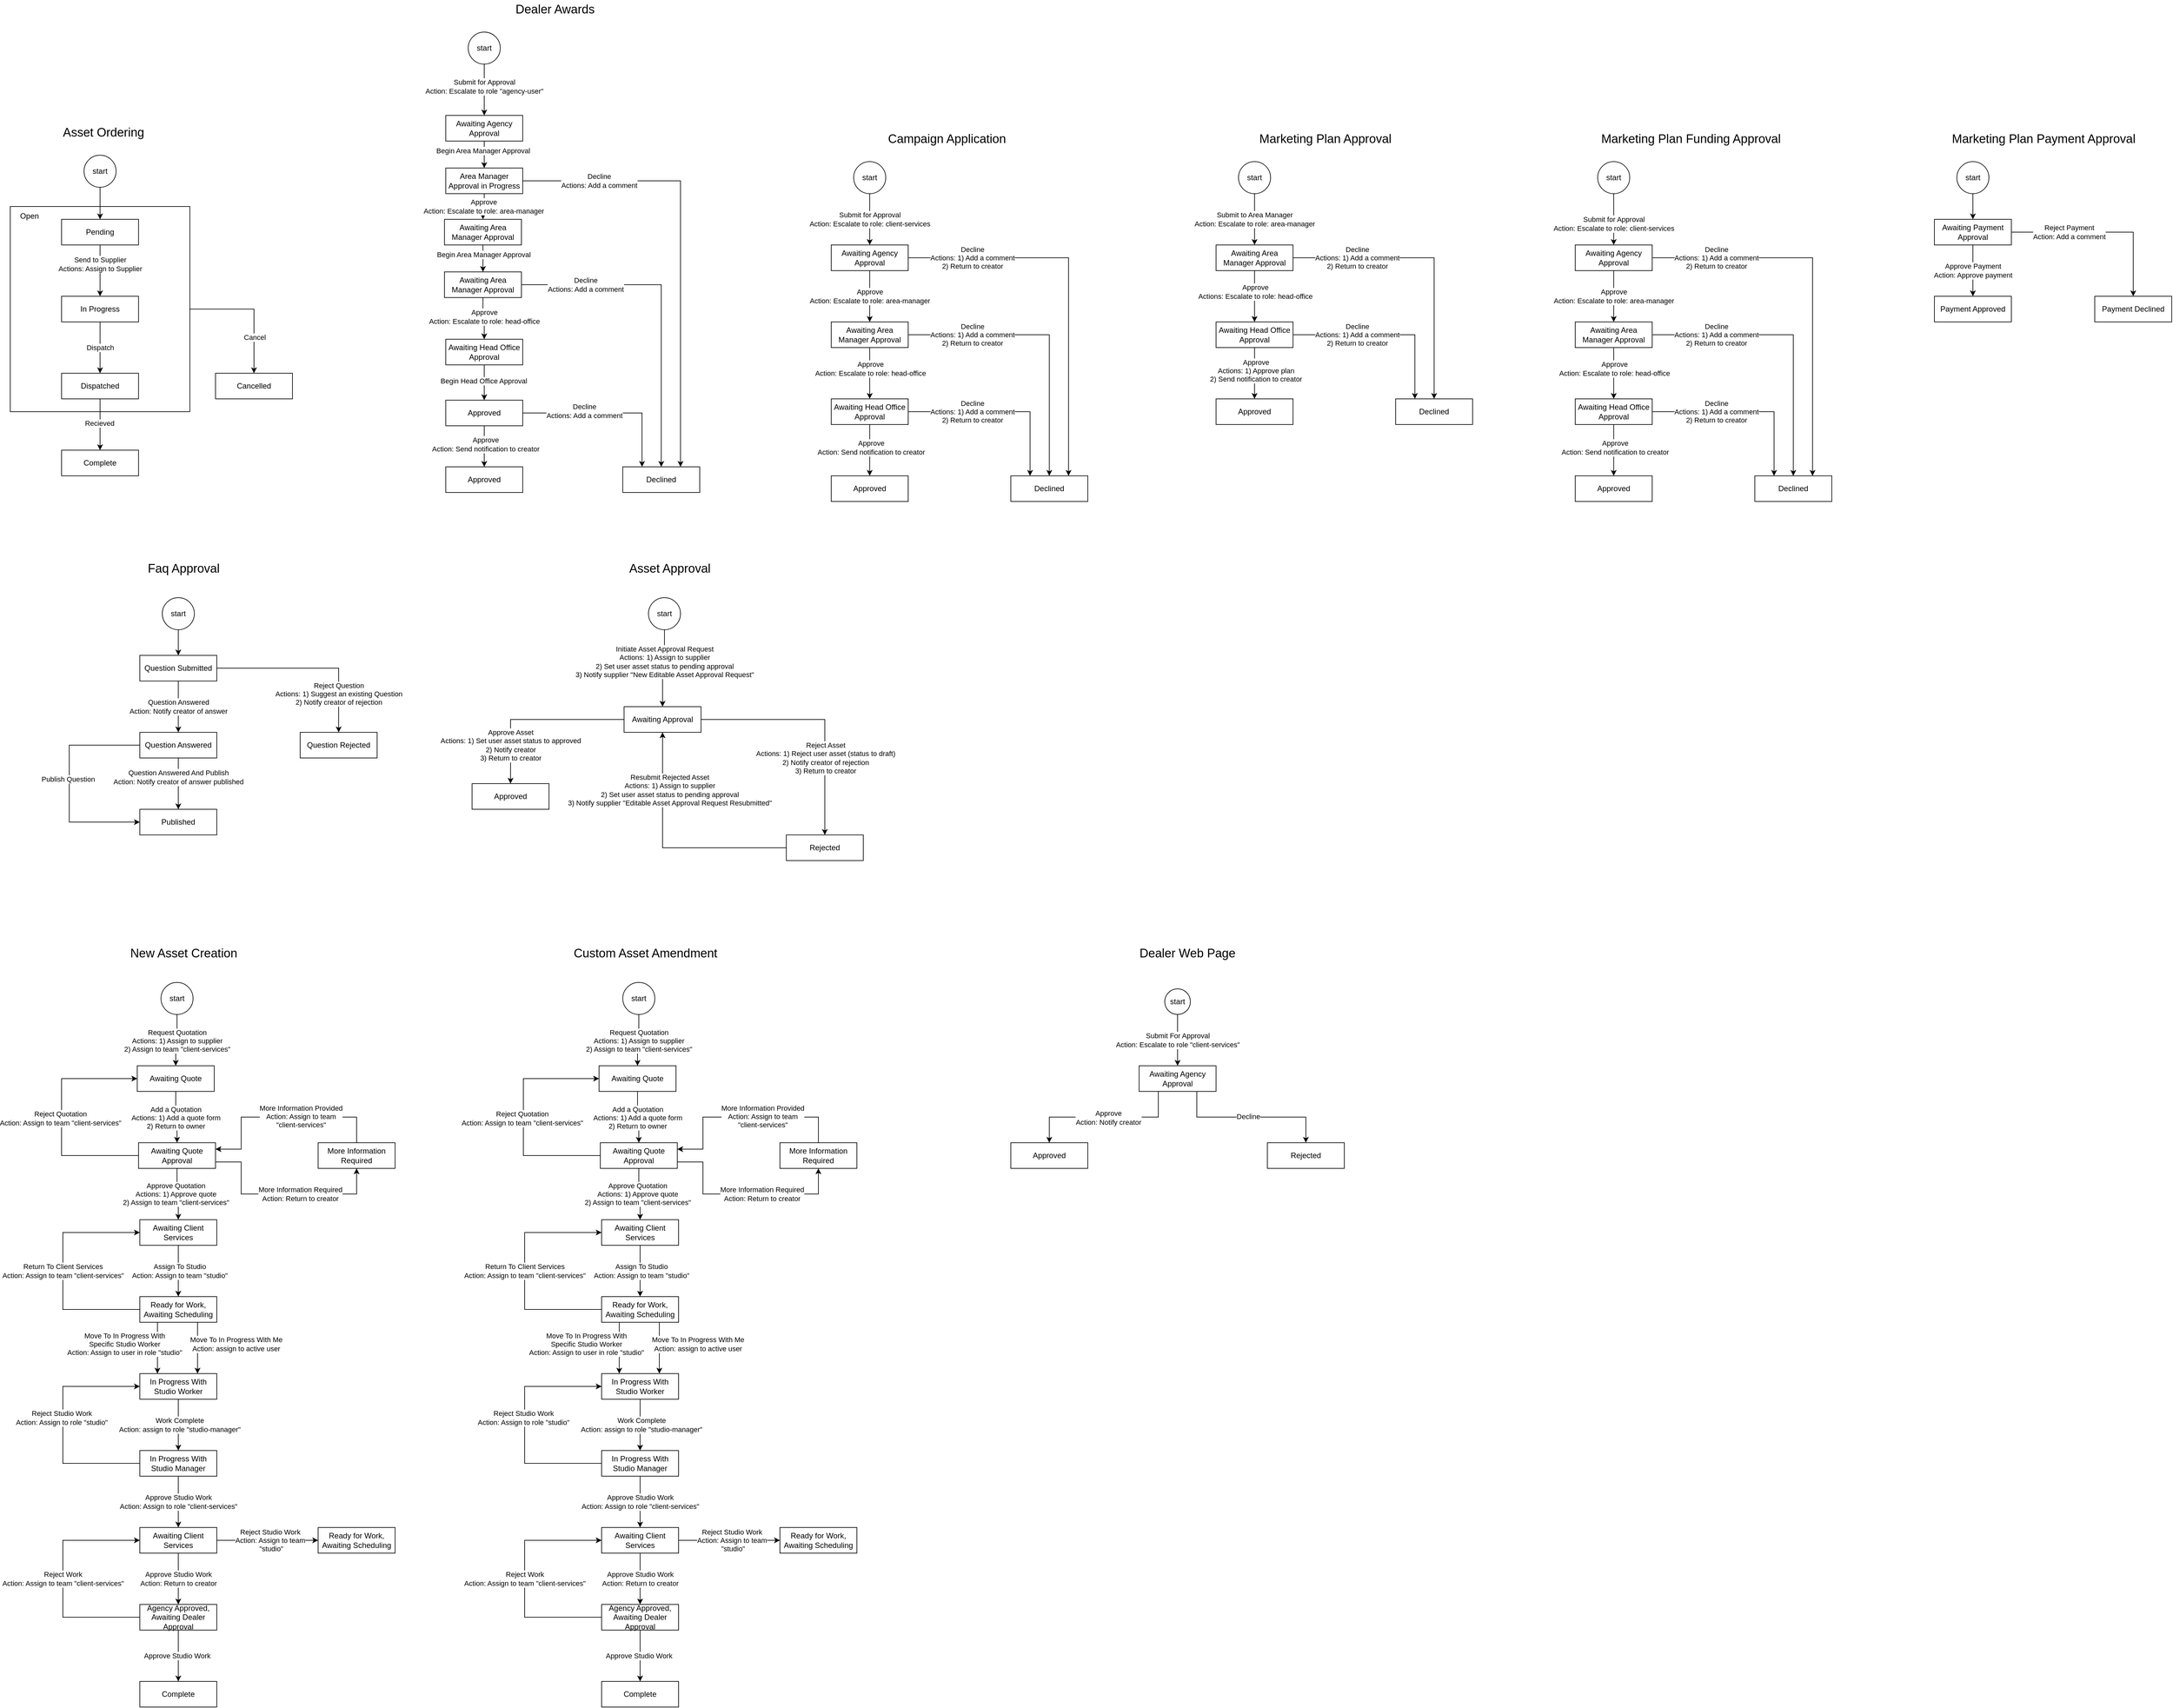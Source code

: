 <mxfile version="22.0.0" type="github">
  <diagram name="Page-1" id="g8kd3u3a0-bAyPNDsPi0">
    <mxGraphModel dx="2074" dy="1186" grid="0" gridSize="10" guides="1" tooltips="1" connect="1" arrows="1" fold="1" page="0" pageScale="1" pageWidth="827" pageHeight="1169" math="0" shadow="0">
      <root>
        <mxCell id="0" />
        <mxCell id="1" parent="0" />
        <mxCell id="67OT6ql0mRP8qZp6wruK-22" style="edgeStyle=orthogonalEdgeStyle;rounded=0;orthogonalLoop=1;jettySize=auto;html=1;exitX=1;exitY=0.5;exitDx=0;exitDy=0;entryX=0.5;entryY=0;entryDx=0;entryDy=0;" parent="1" source="67OT6ql0mRP8qZp6wruK-16" target="67OT6ql0mRP8qZp6wruK-8" edge="1">
          <mxGeometry relative="1" as="geometry" />
        </mxCell>
        <mxCell id="67OT6ql0mRP8qZp6wruK-23" value="Cancel" style="edgeLabel;html=1;align=center;verticalAlign=middle;resizable=0;points=[];" parent="67OT6ql0mRP8qZp6wruK-22" vertex="1" connectable="0">
          <mxGeometry x="0.438" y="1" relative="1" as="geometry">
            <mxPoint as="offset" />
          </mxGeometry>
        </mxCell>
        <mxCell id="67OT6ql0mRP8qZp6wruK-16" value="" style="rounded=0;whiteSpace=wrap;html=1;" parent="1" vertex="1">
          <mxGeometry y="100" width="280" height="320" as="geometry" />
        </mxCell>
        <mxCell id="67OT6ql0mRP8qZp6wruK-11" style="edgeStyle=orthogonalEdgeStyle;rounded=0;orthogonalLoop=1;jettySize=auto;html=1;exitX=0.5;exitY=1;exitDx=0;exitDy=0;entryX=0.5;entryY=0;entryDx=0;entryDy=0;" parent="1" source="67OT6ql0mRP8qZp6wruK-2" target="67OT6ql0mRP8qZp6wruK-3" edge="1">
          <mxGeometry relative="1" as="geometry" />
        </mxCell>
        <mxCell id="67OT6ql0mRP8qZp6wruK-2" value="start" style="ellipse;whiteSpace=wrap;html=1;" parent="1" vertex="1">
          <mxGeometry x="115" y="20" width="50" height="50" as="geometry" />
        </mxCell>
        <mxCell id="67OT6ql0mRP8qZp6wruK-9" style="edgeStyle=orthogonalEdgeStyle;rounded=0;orthogonalLoop=1;jettySize=auto;html=1;exitX=0.5;exitY=1;exitDx=0;exitDy=0;entryX=0.5;entryY=0;entryDx=0;entryDy=0;" parent="1" source="67OT6ql0mRP8qZp6wruK-3" target="67OT6ql0mRP8qZp6wruK-5" edge="1">
          <mxGeometry relative="1" as="geometry" />
        </mxCell>
        <mxCell id="67OT6ql0mRP8qZp6wruK-10" value="Send to Supplier&lt;br&gt;Actions: Assign to Supplier" style="edgeLabel;html=1;align=center;verticalAlign=middle;resizable=0;points=[];" parent="67OT6ql0mRP8qZp6wruK-9" vertex="1" connectable="0">
          <mxGeometry x="-0.25" relative="1" as="geometry">
            <mxPoint as="offset" />
          </mxGeometry>
        </mxCell>
        <mxCell id="67OT6ql0mRP8qZp6wruK-3" value="Pending" style="rounded=0;whiteSpace=wrap;html=1;" parent="1" vertex="1">
          <mxGeometry x="80" y="120" width="120" height="40" as="geometry" />
        </mxCell>
        <mxCell id="67OT6ql0mRP8qZp6wruK-12" style="edgeStyle=orthogonalEdgeStyle;rounded=0;orthogonalLoop=1;jettySize=auto;html=1;exitX=0.5;exitY=1;exitDx=0;exitDy=0;entryX=0.5;entryY=0;entryDx=0;entryDy=0;" parent="1" source="67OT6ql0mRP8qZp6wruK-5" target="67OT6ql0mRP8qZp6wruK-6" edge="1">
          <mxGeometry relative="1" as="geometry" />
        </mxCell>
        <mxCell id="67OT6ql0mRP8qZp6wruK-13" value="Dispatch" style="edgeLabel;html=1;align=center;verticalAlign=middle;resizable=0;points=[];" parent="67OT6ql0mRP8qZp6wruK-12" vertex="1" connectable="0">
          <mxGeometry relative="1" as="geometry">
            <mxPoint as="offset" />
          </mxGeometry>
        </mxCell>
        <mxCell id="67OT6ql0mRP8qZp6wruK-5" value="In Progress" style="rounded=0;whiteSpace=wrap;html=1;" parent="1" vertex="1">
          <mxGeometry x="80" y="240" width="120" height="40" as="geometry" />
        </mxCell>
        <mxCell id="67OT6ql0mRP8qZp6wruK-14" style="edgeStyle=orthogonalEdgeStyle;rounded=0;orthogonalLoop=1;jettySize=auto;html=1;exitX=0.5;exitY=1;exitDx=0;exitDy=0;" parent="1" source="67OT6ql0mRP8qZp6wruK-6" target="67OT6ql0mRP8qZp6wruK-7" edge="1">
          <mxGeometry relative="1" as="geometry" />
        </mxCell>
        <mxCell id="67OT6ql0mRP8qZp6wruK-15" value="Recieved" style="edgeLabel;html=1;align=center;verticalAlign=middle;resizable=0;points=[];" parent="67OT6ql0mRP8qZp6wruK-14" vertex="1" connectable="0">
          <mxGeometry x="-0.05" y="-1" relative="1" as="geometry">
            <mxPoint as="offset" />
          </mxGeometry>
        </mxCell>
        <mxCell id="67OT6ql0mRP8qZp6wruK-6" value="Dispatched" style="rounded=0;whiteSpace=wrap;html=1;" parent="1" vertex="1">
          <mxGeometry x="80" y="360" width="120" height="40" as="geometry" />
        </mxCell>
        <mxCell id="67OT6ql0mRP8qZp6wruK-7" value="Complete" style="rounded=0;whiteSpace=wrap;html=1;" parent="1" vertex="1">
          <mxGeometry x="80" y="480" width="120" height="40" as="geometry" />
        </mxCell>
        <mxCell id="67OT6ql0mRP8qZp6wruK-8" value="Cancelled" style="rounded=0;whiteSpace=wrap;html=1;" parent="1" vertex="1">
          <mxGeometry x="320" y="360" width="120" height="40" as="geometry" />
        </mxCell>
        <mxCell id="67OT6ql0mRP8qZp6wruK-19" value="Open" style="text;html=1;strokeColor=none;fillColor=none;align=center;verticalAlign=middle;whiteSpace=wrap;rounded=0;" parent="1" vertex="1">
          <mxGeometry y="100" width="60" height="30" as="geometry" />
        </mxCell>
        <mxCell id="67OT6ql0mRP8qZp6wruK-20" value="Asset Ordering" style="text;html=1;strokeColor=none;fillColor=none;align=center;verticalAlign=middle;rounded=0;fontSize=19;" parent="1" vertex="1">
          <mxGeometry x="115" y="-30" width="60" height="30" as="geometry" />
        </mxCell>
        <mxCell id="67OT6ql0mRP8qZp6wruK-24" value="Dealer Awards" style="text;html=1;strokeColor=none;fillColor=none;align=center;verticalAlign=middle;rounded=0;fontSize=19;" parent="1" vertex="1">
          <mxGeometry x="819" y="-222" width="60" height="30" as="geometry" />
        </mxCell>
        <mxCell id="67OT6ql0mRP8qZp6wruK-31" style="edgeStyle=orthogonalEdgeStyle;rounded=0;orthogonalLoop=1;jettySize=auto;html=1;exitX=0.5;exitY=1;exitDx=0;exitDy=0;entryX=0.5;entryY=0;entryDx=0;entryDy=0;" parent="1" source="67OT6ql0mRP8qZp6wruK-25" target="67OT6ql0mRP8qZp6wruK-26" edge="1">
          <mxGeometry relative="1" as="geometry" />
        </mxCell>
        <mxCell id="67OT6ql0mRP8qZp6wruK-32" value="Submit for Approval&lt;br&gt;Action: Escalate to role &quot;agency-user&quot;" style="edgeLabel;html=1;align=center;verticalAlign=middle;resizable=0;points=[];" parent="67OT6ql0mRP8qZp6wruK-31" vertex="1" connectable="0">
          <mxGeometry x="-0.36" y="-1" relative="1" as="geometry">
            <mxPoint x="1" y="9" as="offset" />
          </mxGeometry>
        </mxCell>
        <mxCell id="67OT6ql0mRP8qZp6wruK-25" value="start" style="ellipse;whiteSpace=wrap;html=1;" parent="1" vertex="1">
          <mxGeometry x="714" y="-172" width="50" height="50" as="geometry" />
        </mxCell>
        <mxCell id="67OT6ql0mRP8qZp6wruK-33" value="Approve&lt;br&gt;Action: Escalate to role: area-manager" style="edgeStyle=orthogonalEdgeStyle;rounded=0;orthogonalLoop=1;jettySize=auto;html=1;exitX=0.5;exitY=1;exitDx=0;exitDy=0;" parent="1" source="0Vi8RChmk7Yy_pR4jddX-1" target="67OT6ql0mRP8qZp6wruK-27" edge="1">
          <mxGeometry relative="1" as="geometry" />
        </mxCell>
        <mxCell id="67OT6ql0mRP8qZp6wruK-34" style="edgeStyle=orthogonalEdgeStyle;rounded=0;orthogonalLoop=1;jettySize=auto;html=1;exitX=1;exitY=0.5;exitDx=0;exitDy=0;entryX=0.75;entryY=0;entryDx=0;entryDy=0;" parent="1" source="0Vi8RChmk7Yy_pR4jddX-1" target="67OT6ql0mRP8qZp6wruK-30" edge="1">
          <mxGeometry relative="1" as="geometry" />
        </mxCell>
        <mxCell id="67OT6ql0mRP8qZp6wruK-35" value="Decline&lt;br&gt;Actions: Add a comment" style="edgeLabel;html=1;align=center;verticalAlign=middle;resizable=0;points=[];" parent="67OT6ql0mRP8qZp6wruK-34" vertex="1" connectable="0">
          <mxGeometry x="-0.221" y="2" relative="1" as="geometry">
            <mxPoint x="-129" y="-24" as="offset" />
          </mxGeometry>
        </mxCell>
        <mxCell id="67OT6ql0mRP8qZp6wruK-26" value="Awaiting Agency Approval" style="rounded=0;whiteSpace=wrap;html=1;" parent="1" vertex="1">
          <mxGeometry x="679" y="-42" width="120" height="40" as="geometry" />
        </mxCell>
        <mxCell id="67OT6ql0mRP8qZp6wruK-36" style="edgeStyle=orthogonalEdgeStyle;rounded=0;orthogonalLoop=1;jettySize=auto;html=1;exitX=0.5;exitY=1;exitDx=0;exitDy=0;" parent="1" source="0Vi8RChmk7Yy_pR4jddX-4" target="67OT6ql0mRP8qZp6wruK-28" edge="1">
          <mxGeometry relative="1" as="geometry" />
        </mxCell>
        <mxCell id="67OT6ql0mRP8qZp6wruK-38" style="edgeStyle=orthogonalEdgeStyle;rounded=0;orthogonalLoop=1;jettySize=auto;html=1;exitX=1;exitY=0.5;exitDx=0;exitDy=0;entryX=0.5;entryY=0;entryDx=0;entryDy=0;" parent="1" source="0Vi8RChmk7Yy_pR4jddX-4" target="67OT6ql0mRP8qZp6wruK-30" edge="1">
          <mxGeometry relative="1" as="geometry" />
        </mxCell>
        <mxCell id="67OT6ql0mRP8qZp6wruK-39" value="Decline&lt;br style=&quot;border-color: var(--border-color);&quot;&gt;Actions: Add a comment" style="edgeLabel;html=1;align=center;verticalAlign=middle;resizable=0;points=[];" parent="67OT6ql0mRP8qZp6wruK-38" vertex="1" connectable="0">
          <mxGeometry x="-0.006" y="1" relative="1" as="geometry">
            <mxPoint x="-119" y="-32" as="offset" />
          </mxGeometry>
        </mxCell>
        <mxCell id="67OT6ql0mRP8qZp6wruK-27" value="Awaiting Area Manager Approval" style="rounded=0;whiteSpace=wrap;html=1;" parent="1" vertex="1">
          <mxGeometry x="677" y="120" width="120" height="40" as="geometry" />
        </mxCell>
        <mxCell id="67OT6ql0mRP8qZp6wruK-40" style="edgeStyle=orthogonalEdgeStyle;rounded=0;orthogonalLoop=1;jettySize=auto;html=1;exitX=1;exitY=0.5;exitDx=0;exitDy=0;entryX=0.25;entryY=0;entryDx=0;entryDy=0;" parent="1" source="0Vi8RChmk7Yy_pR4jddX-8" target="67OT6ql0mRP8qZp6wruK-30" edge="1">
          <mxGeometry relative="1" as="geometry" />
        </mxCell>
        <mxCell id="67OT6ql0mRP8qZp6wruK-41" value="Decline&lt;br style=&quot;border-color: var(--border-color);&quot;&gt;Actions: Add a comment" style="edgeLabel;html=1;align=center;verticalAlign=middle;resizable=0;points=[];" parent="67OT6ql0mRP8qZp6wruK-40" vertex="1" connectable="0">
          <mxGeometry x="0.391" y="1" relative="1" as="geometry">
            <mxPoint x="-91" y="-5" as="offset" />
          </mxGeometry>
        </mxCell>
        <mxCell id="67OT6ql0mRP8qZp6wruK-42" style="edgeStyle=orthogonalEdgeStyle;rounded=0;orthogonalLoop=1;jettySize=auto;html=1;exitX=0.5;exitY=1;exitDx=0;exitDy=0;entryX=0.5;entryY=0;entryDx=0;entryDy=0;" parent="1" source="67OT6ql0mRP8qZp6wruK-28" target="0Vi8RChmk7Yy_pR4jddX-8" edge="1">
          <mxGeometry relative="1" as="geometry" />
        </mxCell>
        <mxCell id="0Vi8RChmk7Yy_pR4jddX-10" value="Begin Head Office Approval" style="edgeLabel;html=1;align=center;verticalAlign=middle;resizable=0;points=[];" vertex="1" connectable="0" parent="67OT6ql0mRP8qZp6wruK-42">
          <mxGeometry x="-0.111" y="-1" relative="1" as="geometry">
            <mxPoint as="offset" />
          </mxGeometry>
        </mxCell>
        <mxCell id="67OT6ql0mRP8qZp6wruK-28" value="Awaiting Head Office Approval" style="rounded=0;whiteSpace=wrap;html=1;" parent="1" vertex="1">
          <mxGeometry x="679" y="307" width="120" height="40" as="geometry" />
        </mxCell>
        <mxCell id="67OT6ql0mRP8qZp6wruK-29" value="Approved" style="rounded=0;whiteSpace=wrap;html=1;" parent="1" vertex="1">
          <mxGeometry x="679" y="506" width="120" height="40" as="geometry" />
        </mxCell>
        <mxCell id="67OT6ql0mRP8qZp6wruK-30" value="Declined" style="rounded=0;whiteSpace=wrap;html=1;" parent="1" vertex="1">
          <mxGeometry x="955" y="506" width="120" height="40" as="geometry" />
        </mxCell>
        <mxCell id="67OT6ql0mRP8qZp6wruK-44" value="Campaign Application" style="text;html=1;strokeColor=none;fillColor=none;align=center;verticalAlign=middle;rounded=0;fontSize=19;" parent="1" vertex="1">
          <mxGeometry x="1430" y="-20" width="60" height="30" as="geometry" />
        </mxCell>
        <mxCell id="67OT6ql0mRP8qZp6wruK-45" style="edgeStyle=orthogonalEdgeStyle;rounded=0;orthogonalLoop=1;jettySize=auto;html=1;exitX=0.5;exitY=1;exitDx=0;exitDy=0;entryX=0.5;entryY=0;entryDx=0;entryDy=0;" parent="1" source="67OT6ql0mRP8qZp6wruK-47" target="67OT6ql0mRP8qZp6wruK-51" edge="1">
          <mxGeometry relative="1" as="geometry" />
        </mxCell>
        <mxCell id="67OT6ql0mRP8qZp6wruK-46" value="Submit for Approval&lt;br&gt;Action: Escalate to role: client-services" style="edgeLabel;html=1;align=center;verticalAlign=middle;resizable=0;points=[];" parent="67OT6ql0mRP8qZp6wruK-45" vertex="1" connectable="0">
          <mxGeometry x="-0.36" y="-1" relative="1" as="geometry">
            <mxPoint x="1" y="14" as="offset" />
          </mxGeometry>
        </mxCell>
        <mxCell id="67OT6ql0mRP8qZp6wruK-47" value="start" style="ellipse;whiteSpace=wrap;html=1;" parent="1" vertex="1">
          <mxGeometry x="1315" y="30" width="50" height="50" as="geometry" />
        </mxCell>
        <mxCell id="67OT6ql0mRP8qZp6wruK-48" value="Approve&lt;br&gt;Action: Escalate to role: area-manager" style="edgeStyle=orthogonalEdgeStyle;rounded=0;orthogonalLoop=1;jettySize=auto;html=1;exitX=0.5;exitY=1;exitDx=0;exitDy=0;" parent="1" source="67OT6ql0mRP8qZp6wruK-51" target="67OT6ql0mRP8qZp6wruK-56" edge="1">
          <mxGeometry relative="1" as="geometry" />
        </mxCell>
        <mxCell id="67OT6ql0mRP8qZp6wruK-49" style="edgeStyle=orthogonalEdgeStyle;rounded=0;orthogonalLoop=1;jettySize=auto;html=1;exitX=1;exitY=0.5;exitDx=0;exitDy=0;entryX=0.75;entryY=0;entryDx=0;entryDy=0;" parent="1" source="67OT6ql0mRP8qZp6wruK-51" target="67OT6ql0mRP8qZp6wruK-63" edge="1">
          <mxGeometry relative="1" as="geometry" />
        </mxCell>
        <mxCell id="67OT6ql0mRP8qZp6wruK-50" value="Decline&lt;br&gt;Actions: 1) Add a comment&lt;br&gt;2) Return to creator" style="edgeLabel;html=1;align=center;verticalAlign=middle;resizable=0;points=[];" parent="67OT6ql0mRP8qZp6wruK-49" vertex="1" connectable="0">
          <mxGeometry x="-0.221" y="2" relative="1" as="geometry">
            <mxPoint x="-130" y="2" as="offset" />
          </mxGeometry>
        </mxCell>
        <mxCell id="67OT6ql0mRP8qZp6wruK-51" value="Awaiting Agency Approval" style="rounded=0;whiteSpace=wrap;html=1;" parent="1" vertex="1">
          <mxGeometry x="1280" y="160" width="120" height="40" as="geometry" />
        </mxCell>
        <mxCell id="67OT6ql0mRP8qZp6wruK-52" style="edgeStyle=orthogonalEdgeStyle;rounded=0;orthogonalLoop=1;jettySize=auto;html=1;exitX=0.5;exitY=1;exitDx=0;exitDy=0;" parent="1" source="67OT6ql0mRP8qZp6wruK-56" target="67OT6ql0mRP8qZp6wruK-61" edge="1">
          <mxGeometry relative="1" as="geometry" />
        </mxCell>
        <mxCell id="67OT6ql0mRP8qZp6wruK-53" value="Approve&lt;br style=&quot;border-color: var(--border-color);&quot;&gt;Action: Escalate to role: head-office" style="edgeLabel;html=1;align=center;verticalAlign=middle;resizable=0;points=[];" parent="67OT6ql0mRP8qZp6wruK-52" vertex="1" connectable="0">
          <mxGeometry x="-0.175" y="1" relative="1" as="geometry">
            <mxPoint as="offset" />
          </mxGeometry>
        </mxCell>
        <mxCell id="67OT6ql0mRP8qZp6wruK-54" style="edgeStyle=orthogonalEdgeStyle;rounded=0;orthogonalLoop=1;jettySize=auto;html=1;exitX=1;exitY=0.5;exitDx=0;exitDy=0;entryX=0.5;entryY=0;entryDx=0;entryDy=0;" parent="1" source="67OT6ql0mRP8qZp6wruK-56" target="67OT6ql0mRP8qZp6wruK-63" edge="1">
          <mxGeometry relative="1" as="geometry" />
        </mxCell>
        <mxCell id="67OT6ql0mRP8qZp6wruK-55" value="Decline&lt;br style=&quot;border-color: var(--border-color);&quot;&gt;Actions: 1) Add a comment&lt;br style=&quot;border-color: var(--border-color);&quot;&gt;2) Return to creator" style="edgeLabel;html=1;align=center;verticalAlign=middle;resizable=0;points=[];" parent="67OT6ql0mRP8qZp6wruK-54" vertex="1" connectable="0">
          <mxGeometry x="-0.006" y="1" relative="1" as="geometry">
            <mxPoint x="-119" y="1" as="offset" />
          </mxGeometry>
        </mxCell>
        <mxCell id="67OT6ql0mRP8qZp6wruK-56" value="Awaiting Area Manager Approval" style="rounded=0;whiteSpace=wrap;html=1;" parent="1" vertex="1">
          <mxGeometry x="1280" y="280" width="120" height="40" as="geometry" />
        </mxCell>
        <mxCell id="67OT6ql0mRP8qZp6wruK-57" style="edgeStyle=orthogonalEdgeStyle;rounded=0;orthogonalLoop=1;jettySize=auto;html=1;exitX=1;exitY=0.5;exitDx=0;exitDy=0;entryX=0.25;entryY=0;entryDx=0;entryDy=0;" parent="1" source="67OT6ql0mRP8qZp6wruK-61" target="67OT6ql0mRP8qZp6wruK-63" edge="1">
          <mxGeometry relative="1" as="geometry" />
        </mxCell>
        <mxCell id="67OT6ql0mRP8qZp6wruK-58" value="Decline&lt;br style=&quot;border-color: var(--border-color);&quot;&gt;Actions: 1) Add a comment&lt;br style=&quot;border-color: var(--border-color);&quot;&gt;2) Return to creator" style="edgeLabel;html=1;align=center;verticalAlign=middle;resizable=0;points=[];" parent="67OT6ql0mRP8qZp6wruK-57" vertex="1" connectable="0">
          <mxGeometry x="0.391" y="1" relative="1" as="geometry">
            <mxPoint x="-91" y="-12" as="offset" />
          </mxGeometry>
        </mxCell>
        <mxCell id="67OT6ql0mRP8qZp6wruK-59" style="edgeStyle=orthogonalEdgeStyle;rounded=0;orthogonalLoop=1;jettySize=auto;html=1;exitX=0.5;exitY=1;exitDx=0;exitDy=0;entryX=0.5;entryY=0;entryDx=0;entryDy=0;" parent="1" source="67OT6ql0mRP8qZp6wruK-61" target="67OT6ql0mRP8qZp6wruK-62" edge="1">
          <mxGeometry relative="1" as="geometry" />
        </mxCell>
        <mxCell id="67OT6ql0mRP8qZp6wruK-60" value="Approve&lt;br style=&quot;border-color: var(--border-color);&quot;&gt;Action: Send notification to creator" style="edgeLabel;html=1;align=center;verticalAlign=middle;resizable=0;points=[];" parent="67OT6ql0mRP8qZp6wruK-59" vertex="1" connectable="0">
          <mxGeometry x="-0.1" y="2" relative="1" as="geometry">
            <mxPoint as="offset" />
          </mxGeometry>
        </mxCell>
        <mxCell id="67OT6ql0mRP8qZp6wruK-61" value="Awaiting Head Office Approval" style="rounded=0;whiteSpace=wrap;html=1;" parent="1" vertex="1">
          <mxGeometry x="1280" y="400" width="120" height="40" as="geometry" />
        </mxCell>
        <mxCell id="67OT6ql0mRP8qZp6wruK-62" value="Approved" style="rounded=0;whiteSpace=wrap;html=1;" parent="1" vertex="1">
          <mxGeometry x="1280" y="520" width="120" height="40" as="geometry" />
        </mxCell>
        <mxCell id="67OT6ql0mRP8qZp6wruK-63" value="Declined" style="rounded=0;whiteSpace=wrap;html=1;" parent="1" vertex="1">
          <mxGeometry x="1560" y="520" width="120" height="40" as="geometry" />
        </mxCell>
        <mxCell id="67OT6ql0mRP8qZp6wruK-64" value="Marketing Plan Approval" style="text;html=1;strokeColor=none;fillColor=none;align=center;verticalAlign=middle;rounded=0;fontSize=19;" parent="1" vertex="1">
          <mxGeometry x="2020" y="-20" width="60" height="30" as="geometry" />
        </mxCell>
        <mxCell id="67OT6ql0mRP8qZp6wruK-67" value="start" style="ellipse;whiteSpace=wrap;html=1;" parent="1" vertex="1">
          <mxGeometry x="1915" y="30" width="50" height="50" as="geometry" />
        </mxCell>
        <mxCell id="67OT6ql0mRP8qZp6wruK-68" value="Submit to Area Manager&lt;br&gt;Action: Escalate to role: area-manager" style="edgeStyle=orthogonalEdgeStyle;rounded=0;orthogonalLoop=1;jettySize=auto;html=1;exitX=0.5;exitY=1;exitDx=0;exitDy=0;" parent="1" source="67OT6ql0mRP8qZp6wruK-67" target="67OT6ql0mRP8qZp6wruK-76" edge="1">
          <mxGeometry relative="1" as="geometry">
            <mxPoint x="1940" y="200" as="sourcePoint" />
          </mxGeometry>
        </mxCell>
        <mxCell id="67OT6ql0mRP8qZp6wruK-72" style="edgeStyle=orthogonalEdgeStyle;rounded=0;orthogonalLoop=1;jettySize=auto;html=1;exitX=0.5;exitY=1;exitDx=0;exitDy=0;" parent="1" source="67OT6ql0mRP8qZp6wruK-76" target="67OT6ql0mRP8qZp6wruK-81" edge="1">
          <mxGeometry relative="1" as="geometry" />
        </mxCell>
        <mxCell id="67OT6ql0mRP8qZp6wruK-73" value="Approve&lt;br style=&quot;border-color: var(--border-color);&quot;&gt;Actions: Escalate to role: head-office" style="edgeLabel;html=1;align=center;verticalAlign=middle;resizable=0;points=[];" parent="67OT6ql0mRP8qZp6wruK-72" vertex="1" connectable="0">
          <mxGeometry x="-0.175" y="1" relative="1" as="geometry">
            <mxPoint as="offset" />
          </mxGeometry>
        </mxCell>
        <mxCell id="67OT6ql0mRP8qZp6wruK-74" style="edgeStyle=orthogonalEdgeStyle;rounded=0;orthogonalLoop=1;jettySize=auto;html=1;exitX=1;exitY=0.5;exitDx=0;exitDy=0;entryX=0.5;entryY=0;entryDx=0;entryDy=0;" parent="1" source="67OT6ql0mRP8qZp6wruK-76" target="67OT6ql0mRP8qZp6wruK-83" edge="1">
          <mxGeometry relative="1" as="geometry" />
        </mxCell>
        <mxCell id="67OT6ql0mRP8qZp6wruK-75" value="Decline&lt;br style=&quot;border-color: var(--border-color);&quot;&gt;Actions: 1) Add a comment&lt;br style=&quot;border-color: var(--border-color);&quot;&gt;2) Return to creator" style="edgeLabel;html=1;align=center;verticalAlign=middle;resizable=0;points=[];" parent="67OT6ql0mRP8qZp6wruK-74" vertex="1" connectable="0">
          <mxGeometry x="-0.006" y="1" relative="1" as="geometry">
            <mxPoint x="-119" y="1" as="offset" />
          </mxGeometry>
        </mxCell>
        <mxCell id="67OT6ql0mRP8qZp6wruK-76" value="Awaiting Area Manager Approval" style="rounded=0;whiteSpace=wrap;html=1;" parent="1" vertex="1">
          <mxGeometry x="1880" y="160" width="120" height="40" as="geometry" />
        </mxCell>
        <mxCell id="67OT6ql0mRP8qZp6wruK-77" style="edgeStyle=orthogonalEdgeStyle;rounded=0;orthogonalLoop=1;jettySize=auto;html=1;exitX=1;exitY=0.5;exitDx=0;exitDy=0;entryX=0.25;entryY=0;entryDx=0;entryDy=0;" parent="1" source="67OT6ql0mRP8qZp6wruK-81" target="67OT6ql0mRP8qZp6wruK-83" edge="1">
          <mxGeometry relative="1" as="geometry" />
        </mxCell>
        <mxCell id="67OT6ql0mRP8qZp6wruK-78" value="Decline&lt;br style=&quot;border-color: var(--border-color);&quot;&gt;Actions: 1) Add a comment&lt;br style=&quot;border-color: var(--border-color);&quot;&gt;2) Return to creator" style="edgeLabel;html=1;align=center;verticalAlign=middle;resizable=0;points=[];" parent="67OT6ql0mRP8qZp6wruK-77" vertex="1" connectable="0">
          <mxGeometry x="0.391" y="1" relative="1" as="geometry">
            <mxPoint x="-91" y="-12" as="offset" />
          </mxGeometry>
        </mxCell>
        <mxCell id="67OT6ql0mRP8qZp6wruK-79" style="edgeStyle=orthogonalEdgeStyle;rounded=0;orthogonalLoop=1;jettySize=auto;html=1;exitX=0.5;exitY=1;exitDx=0;exitDy=0;entryX=0.5;entryY=0;entryDx=0;entryDy=0;" parent="1" source="67OT6ql0mRP8qZp6wruK-81" target="67OT6ql0mRP8qZp6wruK-82" edge="1">
          <mxGeometry relative="1" as="geometry" />
        </mxCell>
        <mxCell id="67OT6ql0mRP8qZp6wruK-80" value="Approve&lt;br style=&quot;border-color: var(--border-color);&quot;&gt;Actions: 1) Approve plan&lt;br&gt;2) Send notification to creator" style="edgeLabel;html=1;align=center;verticalAlign=middle;resizable=0;points=[];" parent="67OT6ql0mRP8qZp6wruK-79" vertex="1" connectable="0">
          <mxGeometry x="-0.1" y="2" relative="1" as="geometry">
            <mxPoint as="offset" />
          </mxGeometry>
        </mxCell>
        <mxCell id="67OT6ql0mRP8qZp6wruK-81" value="Awaiting Head Office Approval" style="rounded=0;whiteSpace=wrap;html=1;" parent="1" vertex="1">
          <mxGeometry x="1880" y="280" width="120" height="40" as="geometry" />
        </mxCell>
        <mxCell id="67OT6ql0mRP8qZp6wruK-82" value="Approved" style="rounded=0;whiteSpace=wrap;html=1;" parent="1" vertex="1">
          <mxGeometry x="1880" y="400" width="120" height="40" as="geometry" />
        </mxCell>
        <mxCell id="67OT6ql0mRP8qZp6wruK-83" value="Declined" style="rounded=0;whiteSpace=wrap;html=1;" parent="1" vertex="1">
          <mxGeometry x="2160" y="400" width="120" height="40" as="geometry" />
        </mxCell>
        <mxCell id="67OT6ql0mRP8qZp6wruK-102" value="Marketing Plan Funding Approval" style="text;html=1;strokeColor=none;fillColor=none;align=center;verticalAlign=middle;rounded=0;fontSize=19;" parent="1" vertex="1">
          <mxGeometry x="2590" y="-20" width="60" height="30" as="geometry" />
        </mxCell>
        <mxCell id="67OT6ql0mRP8qZp6wruK-103" style="edgeStyle=orthogonalEdgeStyle;rounded=0;orthogonalLoop=1;jettySize=auto;html=1;exitX=0.5;exitY=1;exitDx=0;exitDy=0;entryX=0.5;entryY=0;entryDx=0;entryDy=0;" parent="1" source="67OT6ql0mRP8qZp6wruK-105" target="67OT6ql0mRP8qZp6wruK-109" edge="1">
          <mxGeometry relative="1" as="geometry" />
        </mxCell>
        <mxCell id="67OT6ql0mRP8qZp6wruK-104" value="Submit for Approval&lt;br&gt;Action: Escalate to role: client-services" style="edgeLabel;html=1;align=center;verticalAlign=middle;resizable=0;points=[];" parent="67OT6ql0mRP8qZp6wruK-103" vertex="1" connectable="0">
          <mxGeometry x="-0.36" y="-1" relative="1" as="geometry">
            <mxPoint x="1" y="21" as="offset" />
          </mxGeometry>
        </mxCell>
        <mxCell id="67OT6ql0mRP8qZp6wruK-105" value="start" style="ellipse;whiteSpace=wrap;html=1;" parent="1" vertex="1">
          <mxGeometry x="2475" y="30" width="50" height="50" as="geometry" />
        </mxCell>
        <mxCell id="67OT6ql0mRP8qZp6wruK-106" value="Approve&lt;br&gt;Action: Escalate to role: area-manager" style="edgeStyle=orthogonalEdgeStyle;rounded=0;orthogonalLoop=1;jettySize=auto;html=1;exitX=0.5;exitY=1;exitDx=0;exitDy=0;" parent="1" source="67OT6ql0mRP8qZp6wruK-109" target="67OT6ql0mRP8qZp6wruK-114" edge="1">
          <mxGeometry relative="1" as="geometry" />
        </mxCell>
        <mxCell id="67OT6ql0mRP8qZp6wruK-107" style="edgeStyle=orthogonalEdgeStyle;rounded=0;orthogonalLoop=1;jettySize=auto;html=1;exitX=1;exitY=0.5;exitDx=0;exitDy=0;entryX=0.75;entryY=0;entryDx=0;entryDy=0;" parent="1" source="67OT6ql0mRP8qZp6wruK-109" target="67OT6ql0mRP8qZp6wruK-121" edge="1">
          <mxGeometry relative="1" as="geometry" />
        </mxCell>
        <mxCell id="67OT6ql0mRP8qZp6wruK-108" value="Decline&lt;br&gt;Actions: 1) Add a comment&lt;br&gt;2) Return to creator" style="edgeLabel;html=1;align=center;verticalAlign=middle;resizable=0;points=[];" parent="67OT6ql0mRP8qZp6wruK-107" vertex="1" connectable="0">
          <mxGeometry x="-0.221" y="2" relative="1" as="geometry">
            <mxPoint x="-130" y="2" as="offset" />
          </mxGeometry>
        </mxCell>
        <mxCell id="67OT6ql0mRP8qZp6wruK-109" value="Awaiting Agency Approval" style="rounded=0;whiteSpace=wrap;html=1;" parent="1" vertex="1">
          <mxGeometry x="2440" y="160" width="120" height="40" as="geometry" />
        </mxCell>
        <mxCell id="67OT6ql0mRP8qZp6wruK-110" style="edgeStyle=orthogonalEdgeStyle;rounded=0;orthogonalLoop=1;jettySize=auto;html=1;exitX=0.5;exitY=1;exitDx=0;exitDy=0;" parent="1" source="67OT6ql0mRP8qZp6wruK-114" target="67OT6ql0mRP8qZp6wruK-119" edge="1">
          <mxGeometry relative="1" as="geometry" />
        </mxCell>
        <mxCell id="67OT6ql0mRP8qZp6wruK-111" value="Approve&lt;br style=&quot;border-color: var(--border-color);&quot;&gt;Action: Escalate to role: head-office" style="edgeLabel;html=1;align=center;verticalAlign=middle;resizable=0;points=[];" parent="67OT6ql0mRP8qZp6wruK-110" vertex="1" connectable="0">
          <mxGeometry x="-0.175" y="1" relative="1" as="geometry">
            <mxPoint as="offset" />
          </mxGeometry>
        </mxCell>
        <mxCell id="67OT6ql0mRP8qZp6wruK-112" style="edgeStyle=orthogonalEdgeStyle;rounded=0;orthogonalLoop=1;jettySize=auto;html=1;exitX=1;exitY=0.5;exitDx=0;exitDy=0;entryX=0.5;entryY=0;entryDx=0;entryDy=0;" parent="1" source="67OT6ql0mRP8qZp6wruK-114" target="67OT6ql0mRP8qZp6wruK-121" edge="1">
          <mxGeometry relative="1" as="geometry" />
        </mxCell>
        <mxCell id="67OT6ql0mRP8qZp6wruK-113" value="Decline&lt;br style=&quot;border-color: var(--border-color);&quot;&gt;Actions: 1) Add a comment&lt;br style=&quot;border-color: var(--border-color);&quot;&gt;2) Return to creator" style="edgeLabel;html=1;align=center;verticalAlign=middle;resizable=0;points=[];" parent="67OT6ql0mRP8qZp6wruK-112" vertex="1" connectable="0">
          <mxGeometry x="-0.006" y="1" relative="1" as="geometry">
            <mxPoint x="-119" y="1" as="offset" />
          </mxGeometry>
        </mxCell>
        <mxCell id="67OT6ql0mRP8qZp6wruK-114" value="Awaiting Area Manager Approval" style="rounded=0;whiteSpace=wrap;html=1;" parent="1" vertex="1">
          <mxGeometry x="2440" y="280" width="120" height="40" as="geometry" />
        </mxCell>
        <mxCell id="67OT6ql0mRP8qZp6wruK-115" style="edgeStyle=orthogonalEdgeStyle;rounded=0;orthogonalLoop=1;jettySize=auto;html=1;exitX=1;exitY=0.5;exitDx=0;exitDy=0;entryX=0.25;entryY=0;entryDx=0;entryDy=0;" parent="1" source="67OT6ql0mRP8qZp6wruK-119" target="67OT6ql0mRP8qZp6wruK-121" edge="1">
          <mxGeometry relative="1" as="geometry" />
        </mxCell>
        <mxCell id="67OT6ql0mRP8qZp6wruK-116" value="Decline&lt;br style=&quot;border-color: var(--border-color);&quot;&gt;Actions: 1) Add a comment&lt;br style=&quot;border-color: var(--border-color);&quot;&gt;2) Return to creator" style="edgeLabel;html=1;align=center;verticalAlign=middle;resizable=0;points=[];" parent="67OT6ql0mRP8qZp6wruK-115" vertex="1" connectable="0">
          <mxGeometry x="0.391" y="1" relative="1" as="geometry">
            <mxPoint x="-91" y="-12" as="offset" />
          </mxGeometry>
        </mxCell>
        <mxCell id="67OT6ql0mRP8qZp6wruK-117" style="edgeStyle=orthogonalEdgeStyle;rounded=0;orthogonalLoop=1;jettySize=auto;html=1;exitX=0.5;exitY=1;exitDx=0;exitDy=0;entryX=0.5;entryY=0;entryDx=0;entryDy=0;" parent="1" source="67OT6ql0mRP8qZp6wruK-119" target="67OT6ql0mRP8qZp6wruK-120" edge="1">
          <mxGeometry relative="1" as="geometry" />
        </mxCell>
        <mxCell id="67OT6ql0mRP8qZp6wruK-118" value="Approve&lt;br style=&quot;border-color: var(--border-color);&quot;&gt;Action: Send notification to creator" style="edgeLabel;html=1;align=center;verticalAlign=middle;resizable=0;points=[];" parent="67OT6ql0mRP8qZp6wruK-117" vertex="1" connectable="0">
          <mxGeometry x="-0.1" y="2" relative="1" as="geometry">
            <mxPoint as="offset" />
          </mxGeometry>
        </mxCell>
        <mxCell id="67OT6ql0mRP8qZp6wruK-119" value="Awaiting Head Office Approval" style="rounded=0;whiteSpace=wrap;html=1;" parent="1" vertex="1">
          <mxGeometry x="2440" y="400" width="120" height="40" as="geometry" />
        </mxCell>
        <mxCell id="67OT6ql0mRP8qZp6wruK-120" value="Approved" style="rounded=0;whiteSpace=wrap;html=1;" parent="1" vertex="1">
          <mxGeometry x="2440" y="520" width="120" height="40" as="geometry" />
        </mxCell>
        <mxCell id="67OT6ql0mRP8qZp6wruK-121" value="Declined" style="rounded=0;whiteSpace=wrap;html=1;" parent="1" vertex="1">
          <mxGeometry x="2720" y="520" width="120" height="40" as="geometry" />
        </mxCell>
        <mxCell id="67OT6ql0mRP8qZp6wruK-122" value="Marketing Plan Payment Approval" style="text;html=1;strokeColor=none;fillColor=none;align=center;verticalAlign=middle;rounded=0;fontSize=19;" parent="1" vertex="1">
          <mxGeometry x="3140" y="-20" width="60" height="30" as="geometry" />
        </mxCell>
        <mxCell id="67OT6ql0mRP8qZp6wruK-123" style="edgeStyle=orthogonalEdgeStyle;rounded=0;orthogonalLoop=1;jettySize=auto;html=1;exitX=0.5;exitY=1;exitDx=0;exitDy=0;entryX=0.5;entryY=0;entryDx=0;entryDy=0;" parent="1" source="67OT6ql0mRP8qZp6wruK-125" target="67OT6ql0mRP8qZp6wruK-129" edge="1">
          <mxGeometry relative="1" as="geometry" />
        </mxCell>
        <mxCell id="67OT6ql0mRP8qZp6wruK-125" value="start" style="ellipse;whiteSpace=wrap;html=1;" parent="1" vertex="1">
          <mxGeometry x="3035" y="30" width="50" height="50" as="geometry" />
        </mxCell>
        <mxCell id="67OT6ql0mRP8qZp6wruK-126" value="Approve Payment&lt;br&gt;Action: Approve payment" style="edgeStyle=orthogonalEdgeStyle;rounded=0;orthogonalLoop=1;jettySize=auto;html=1;exitX=0.5;exitY=1;exitDx=0;exitDy=0;" parent="1" source="67OT6ql0mRP8qZp6wruK-129" target="67OT6ql0mRP8qZp6wruK-134" edge="1">
          <mxGeometry relative="1" as="geometry" />
        </mxCell>
        <mxCell id="67OT6ql0mRP8qZp6wruK-127" style="edgeStyle=orthogonalEdgeStyle;rounded=0;orthogonalLoop=1;jettySize=auto;html=1;exitX=1;exitY=0.5;exitDx=0;exitDy=0;entryX=0.5;entryY=0;entryDx=0;entryDy=0;" parent="1" source="67OT6ql0mRP8qZp6wruK-129" target="67OT6ql0mRP8qZp6wruK-141" edge="1">
          <mxGeometry relative="1" as="geometry" />
        </mxCell>
        <mxCell id="67OT6ql0mRP8qZp6wruK-128" value="Reject Payment&lt;br&gt;Action: Add a comment" style="edgeLabel;html=1;align=center;verticalAlign=middle;resizable=0;points=[];" parent="67OT6ql0mRP8qZp6wruK-127" vertex="1" connectable="0">
          <mxGeometry x="-0.221" y="2" relative="1" as="geometry">
            <mxPoint x="-23" y="2" as="offset" />
          </mxGeometry>
        </mxCell>
        <mxCell id="67OT6ql0mRP8qZp6wruK-129" value="Awaiting Payment Approval" style="rounded=0;whiteSpace=wrap;html=1;" parent="1" vertex="1">
          <mxGeometry x="3000" y="120" width="120" height="40" as="geometry" />
        </mxCell>
        <mxCell id="67OT6ql0mRP8qZp6wruK-134" value="Payment Approved" style="rounded=0;whiteSpace=wrap;html=1;" parent="1" vertex="1">
          <mxGeometry x="3000" y="240" width="120" height="40" as="geometry" />
        </mxCell>
        <mxCell id="67OT6ql0mRP8qZp6wruK-141" value="Payment Declined" style="rounded=0;whiteSpace=wrap;html=1;" parent="1" vertex="1">
          <mxGeometry x="3250" y="240" width="120" height="40" as="geometry" />
        </mxCell>
        <mxCell id="67OT6ql0mRP8qZp6wruK-142" value="Faq Approval" style="text;html=1;strokeColor=none;fillColor=none;align=center;verticalAlign=middle;rounded=0;fontSize=19;" parent="1" vertex="1">
          <mxGeometry x="240" y="650" width="60" height="30" as="geometry" />
        </mxCell>
        <mxCell id="67OT6ql0mRP8qZp6wruK-143" style="edgeStyle=orthogonalEdgeStyle;rounded=0;orthogonalLoop=1;jettySize=auto;html=1;exitX=0.5;exitY=1;exitDx=0;exitDy=0;entryX=0.5;entryY=0;entryDx=0;entryDy=0;" parent="1" source="67OT6ql0mRP8qZp6wruK-144" target="67OT6ql0mRP8qZp6wruK-148" edge="1">
          <mxGeometry relative="1" as="geometry" />
        </mxCell>
        <mxCell id="67OT6ql0mRP8qZp6wruK-144" value="start" style="ellipse;whiteSpace=wrap;html=1;" parent="1" vertex="1">
          <mxGeometry x="237" y="710" width="50" height="50" as="geometry" />
        </mxCell>
        <mxCell id="67OT6ql0mRP8qZp6wruK-145" value="Question Answered&lt;br&gt;Action: Notify creator of answer" style="edgeStyle=orthogonalEdgeStyle;rounded=0;orthogonalLoop=1;jettySize=auto;html=1;exitX=0.5;exitY=1;exitDx=0;exitDy=0;" parent="1" source="67OT6ql0mRP8qZp6wruK-148" target="67OT6ql0mRP8qZp6wruK-149" edge="1">
          <mxGeometry relative="1" as="geometry">
            <mxPoint as="offset" />
          </mxGeometry>
        </mxCell>
        <mxCell id="67OT6ql0mRP8qZp6wruK-146" style="edgeStyle=orthogonalEdgeStyle;rounded=0;orthogonalLoop=1;jettySize=auto;html=1;exitX=1;exitY=0.5;exitDx=0;exitDy=0;entryX=0.5;entryY=0;entryDx=0;entryDy=0;" parent="1" source="67OT6ql0mRP8qZp6wruK-148" target="67OT6ql0mRP8qZp6wruK-150" edge="1">
          <mxGeometry relative="1" as="geometry" />
        </mxCell>
        <mxCell id="67OT6ql0mRP8qZp6wruK-147" value="Reject Question&lt;br&gt;Actions: 1) Suggest an existing Question&lt;br&gt;2) Notify creator of rejection" style="edgeLabel;html=1;align=center;verticalAlign=middle;resizable=0;points=[];" parent="67OT6ql0mRP8qZp6wruK-146" vertex="1" connectable="0">
          <mxGeometry x="-0.221" y="2" relative="1" as="geometry">
            <mxPoint x="77" y="42" as="offset" />
          </mxGeometry>
        </mxCell>
        <mxCell id="67OT6ql0mRP8qZp6wruK-148" value="Question Submitted" style="rounded=0;whiteSpace=wrap;html=1;" parent="1" vertex="1">
          <mxGeometry x="202" y="800" width="120" height="40" as="geometry" />
        </mxCell>
        <mxCell id="67OT6ql0mRP8qZp6wruK-153" style="edgeStyle=orthogonalEdgeStyle;rounded=0;orthogonalLoop=1;jettySize=auto;html=1;exitX=0.5;exitY=1;exitDx=0;exitDy=0;entryX=0.5;entryY=0;entryDx=0;entryDy=0;" parent="1" source="67OT6ql0mRP8qZp6wruK-149" target="67OT6ql0mRP8qZp6wruK-152" edge="1">
          <mxGeometry relative="1" as="geometry" />
        </mxCell>
        <mxCell id="67OT6ql0mRP8qZp6wruK-154" value="Question Answered And Publish&lt;br&gt;Action: Notify creator of answer published" style="edgeLabel;html=1;align=center;verticalAlign=middle;resizable=0;points=[];" parent="67OT6ql0mRP8qZp6wruK-153" vertex="1" connectable="0">
          <mxGeometry x="0.075" y="1" relative="1" as="geometry">
            <mxPoint x="-1" y="-13" as="offset" />
          </mxGeometry>
        </mxCell>
        <mxCell id="67OT6ql0mRP8qZp6wruK-156" style="edgeStyle=orthogonalEdgeStyle;rounded=0;orthogonalLoop=1;jettySize=auto;html=1;exitX=0;exitY=0.5;exitDx=0;exitDy=0;entryX=0;entryY=0.5;entryDx=0;entryDy=0;" parent="1" source="67OT6ql0mRP8qZp6wruK-149" target="67OT6ql0mRP8qZp6wruK-152" edge="1">
          <mxGeometry relative="1" as="geometry">
            <Array as="points">
              <mxPoint x="92" y="940" />
              <mxPoint x="92" y="1060" />
            </Array>
          </mxGeometry>
        </mxCell>
        <mxCell id="67OT6ql0mRP8qZp6wruK-157" value="Publish Question" style="edgeLabel;html=1;align=center;verticalAlign=middle;resizable=0;points=[];" parent="67OT6ql0mRP8qZp6wruK-156" vertex="1" connectable="0">
          <mxGeometry x="-0.045" y="-2" relative="1" as="geometry">
            <mxPoint as="offset" />
          </mxGeometry>
        </mxCell>
        <mxCell id="67OT6ql0mRP8qZp6wruK-149" value="Question Answered" style="rounded=0;whiteSpace=wrap;html=1;" parent="1" vertex="1">
          <mxGeometry x="202" y="920" width="120" height="40" as="geometry" />
        </mxCell>
        <mxCell id="67OT6ql0mRP8qZp6wruK-150" value="Question Rejected" style="rounded=0;whiteSpace=wrap;html=1;" parent="1" vertex="1">
          <mxGeometry x="452" y="920" width="120" height="40" as="geometry" />
        </mxCell>
        <mxCell id="67OT6ql0mRP8qZp6wruK-152" value="Published" style="rounded=0;whiteSpace=wrap;html=1;" parent="1" vertex="1">
          <mxGeometry x="202" y="1040" width="120" height="40" as="geometry" />
        </mxCell>
        <mxCell id="67OT6ql0mRP8qZp6wruK-158" value="Asset Approval" style="text;html=1;strokeColor=none;fillColor=none;align=center;verticalAlign=middle;rounded=0;fontSize=19;" parent="1" vertex="1">
          <mxGeometry x="998" y="650" width="60" height="30" as="geometry" />
        </mxCell>
        <mxCell id="67OT6ql0mRP8qZp6wruK-159" style="edgeStyle=orthogonalEdgeStyle;rounded=0;orthogonalLoop=1;jettySize=auto;html=1;exitX=0.5;exitY=1;exitDx=0;exitDy=0;entryX=0.5;entryY=0;entryDx=0;entryDy=0;" parent="1" source="67OT6ql0mRP8qZp6wruK-160" target="67OT6ql0mRP8qZp6wruK-164" edge="1">
          <mxGeometry relative="1" as="geometry" />
        </mxCell>
        <mxCell id="67OT6ql0mRP8qZp6wruK-172" value="Initiate Asset Approval Request&lt;br&gt;Actions: 1) Assign to supplier&lt;br&gt;2) Set user asset status to pending approval&lt;br&gt;3) Notify supplier &quot;New Editable Asset Approval Request&quot;" style="edgeLabel;html=1;align=center;verticalAlign=middle;resizable=0;points=[];" parent="67OT6ql0mRP8qZp6wruK-159" vertex="1" connectable="0">
          <mxGeometry x="-0.525" y="-3" relative="1" as="geometry">
            <mxPoint x="3" y="21" as="offset" />
          </mxGeometry>
        </mxCell>
        <mxCell id="67OT6ql0mRP8qZp6wruK-160" value="start" style="ellipse;whiteSpace=wrap;html=1;" parent="1" vertex="1">
          <mxGeometry x="995" y="710" width="50" height="50" as="geometry" />
        </mxCell>
        <mxCell id="67OT6ql0mRP8qZp6wruK-161" value="Approve Asset&lt;br&gt;Actions: 1) Set user asset status to approved&lt;br&gt;2) Notify creator&lt;br&gt;3) Return to creator" style="edgeStyle=orthogonalEdgeStyle;rounded=0;orthogonalLoop=1;jettySize=auto;html=1;exitX=0;exitY=0.5;exitDx=0;exitDy=0;" parent="1" source="67OT6ql0mRP8qZp6wruK-164" target="67OT6ql0mRP8qZp6wruK-169" edge="1">
          <mxGeometry x="0.567" relative="1" as="geometry">
            <mxPoint as="offset" />
          </mxGeometry>
        </mxCell>
        <mxCell id="67OT6ql0mRP8qZp6wruK-162" style="edgeStyle=orthogonalEdgeStyle;rounded=0;orthogonalLoop=1;jettySize=auto;html=1;exitX=1;exitY=0.5;exitDx=0;exitDy=0;entryX=0.5;entryY=0;entryDx=0;entryDy=0;" parent="1" source="67OT6ql0mRP8qZp6wruK-164" target="67OT6ql0mRP8qZp6wruK-170" edge="1">
          <mxGeometry relative="1" as="geometry" />
        </mxCell>
        <mxCell id="67OT6ql0mRP8qZp6wruK-163" value="Reject Asset&lt;br&gt;Actions: 1) Reject user asset (status to draft)&lt;br&gt;2) Notify creator of rejection&lt;br&gt;3) Return to creator" style="edgeLabel;html=1;align=center;verticalAlign=middle;resizable=0;points=[];" parent="67OT6ql0mRP8qZp6wruK-162" vertex="1" connectable="0">
          <mxGeometry x="-0.221" y="2" relative="1" as="geometry">
            <mxPoint x="48" y="62" as="offset" />
          </mxGeometry>
        </mxCell>
        <mxCell id="67OT6ql0mRP8qZp6wruK-164" value="Awaiting Approval" style="rounded=0;whiteSpace=wrap;html=1;" parent="1" vertex="1">
          <mxGeometry x="957" y="880" width="120" height="40" as="geometry" />
        </mxCell>
        <mxCell id="67OT6ql0mRP8qZp6wruK-169" value="Approved" style="rounded=0;whiteSpace=wrap;html=1;" parent="1" vertex="1">
          <mxGeometry x="720" y="1000" width="120" height="40" as="geometry" />
        </mxCell>
        <mxCell id="67OT6ql0mRP8qZp6wruK-173" style="edgeStyle=orthogonalEdgeStyle;rounded=0;orthogonalLoop=1;jettySize=auto;html=1;exitX=0;exitY=0.5;exitDx=0;exitDy=0;entryX=0.5;entryY=1;entryDx=0;entryDy=0;" parent="1" source="67OT6ql0mRP8qZp6wruK-170" target="67OT6ql0mRP8qZp6wruK-164" edge="1">
          <mxGeometry relative="1" as="geometry">
            <mxPoint x="1196.5" y="1070" as="sourcePoint" />
            <mxPoint x="1003.5" y="890" as="targetPoint" />
          </mxGeometry>
        </mxCell>
        <mxCell id="67OT6ql0mRP8qZp6wruK-174" value="Resubmit Rejected Asset&lt;br style=&quot;border-color: var(--border-color);&quot;&gt;Actions: 1) Assign to supplier&lt;br style=&quot;border-color: var(--border-color);&quot;&gt;2) Set user asset status to pending approval&lt;br style=&quot;border-color: var(--border-color);&quot;&gt;3) Notify supplier &quot;Editable Asset Approval Request Resubmitted&quot;" style="edgeLabel;html=1;align=center;verticalAlign=middle;resizable=0;points=[];" parent="67OT6ql0mRP8qZp6wruK-173" vertex="1" connectable="0">
          <mxGeometry x="0.793" y="-1" relative="1" as="geometry">
            <mxPoint x="10" y="51" as="offset" />
          </mxGeometry>
        </mxCell>
        <mxCell id="67OT6ql0mRP8qZp6wruK-170" value="Rejected" style="rounded=0;whiteSpace=wrap;html=1;" parent="1" vertex="1">
          <mxGeometry x="1210" y="1080" width="120" height="40" as="geometry" />
        </mxCell>
        <mxCell id="67OT6ql0mRP8qZp6wruK-176" value="New Asset Creation" style="text;html=1;strokeColor=none;fillColor=none;align=center;verticalAlign=middle;rounded=0;fontSize=19;" parent="1" vertex="1">
          <mxGeometry x="240" y="1250" width="60" height="30" as="geometry" />
        </mxCell>
        <mxCell id="67OT6ql0mRP8qZp6wruK-177" style="edgeStyle=orthogonalEdgeStyle;rounded=0;orthogonalLoop=1;jettySize=auto;html=1;exitX=0.5;exitY=1;exitDx=0;exitDy=0;entryX=0.5;entryY=0;entryDx=0;entryDy=0;" parent="1" source="67OT6ql0mRP8qZp6wruK-178" target="67OT6ql0mRP8qZp6wruK-190" edge="1">
          <mxGeometry relative="1" as="geometry" />
        </mxCell>
        <mxCell id="67OT6ql0mRP8qZp6wruK-201" value="Request Quotation&lt;br&gt;Actions: 1) Assign to supplier&lt;br&gt;2) Assign to team &quot;client-services&quot;" style="edgeLabel;html=1;align=center;verticalAlign=middle;resizable=0;points=[];" parent="67OT6ql0mRP8qZp6wruK-177" vertex="1" connectable="0">
          <mxGeometry x="-0.35" relative="1" as="geometry">
            <mxPoint y="14" as="offset" />
          </mxGeometry>
        </mxCell>
        <mxCell id="67OT6ql0mRP8qZp6wruK-178" value="start" style="ellipse;whiteSpace=wrap;html=1;" parent="1" vertex="1">
          <mxGeometry x="235" y="1310" width="50" height="50" as="geometry" />
        </mxCell>
        <mxCell id="67OT6ql0mRP8qZp6wruK-207" style="edgeStyle=orthogonalEdgeStyle;rounded=0;orthogonalLoop=1;jettySize=auto;html=1;exitX=0.5;exitY=1;exitDx=0;exitDy=0;entryX=0.5;entryY=0;entryDx=0;entryDy=0;" parent="1" source="67OT6ql0mRP8qZp6wruK-182" target="67OT6ql0mRP8qZp6wruK-194" edge="1">
          <mxGeometry relative="1" as="geometry" />
        </mxCell>
        <mxCell id="67OT6ql0mRP8qZp6wruK-208" value="Approve Quotation&lt;br&gt;Actions: 1) Approve quote&lt;br&gt;2) Assign to team &quot;client-services&quot;" style="edgeLabel;html=1;align=center;verticalAlign=middle;resizable=0;points=[];" parent="67OT6ql0mRP8qZp6wruK-207" vertex="1" connectable="0">
          <mxGeometry x="0.477" relative="1" as="geometry">
            <mxPoint x="-4" y="-19" as="offset" />
          </mxGeometry>
        </mxCell>
        <mxCell id="67OT6ql0mRP8qZp6wruK-209" style="edgeStyle=orthogonalEdgeStyle;rounded=0;orthogonalLoop=1;jettySize=auto;html=1;exitX=1;exitY=0.75;exitDx=0;exitDy=0;entryX=0.5;entryY=1;entryDx=0;entryDy=0;" parent="1" source="67OT6ql0mRP8qZp6wruK-182" target="67OT6ql0mRP8qZp6wruK-191" edge="1">
          <mxGeometry relative="1" as="geometry">
            <mxPoint x="540" y="1620" as="targetPoint" />
            <Array as="points">
              <mxPoint x="360" y="1590" />
              <mxPoint x="360" y="1640" />
              <mxPoint x="540" y="1640" />
            </Array>
          </mxGeometry>
        </mxCell>
        <mxCell id="67OT6ql0mRP8qZp6wruK-210" value="More Information Required&lt;br&gt;Action: Return to creator" style="edgeLabel;html=1;align=center;verticalAlign=middle;resizable=0;points=[];" parent="67OT6ql0mRP8qZp6wruK-209" vertex="1" connectable="0">
          <mxGeometry x="-0.425" y="-3" relative="1" as="geometry">
            <mxPoint x="95" y="1" as="offset" />
          </mxGeometry>
        </mxCell>
        <mxCell id="67OT6ql0mRP8qZp6wruK-237" style="edgeStyle=orthogonalEdgeStyle;rounded=0;orthogonalLoop=1;jettySize=auto;html=1;exitX=0;exitY=0.5;exitDx=0;exitDy=0;entryX=0;entryY=0.5;entryDx=0;entryDy=0;" parent="1" source="67OT6ql0mRP8qZp6wruK-182" target="67OT6ql0mRP8qZp6wruK-190" edge="1">
          <mxGeometry relative="1" as="geometry">
            <Array as="points">
              <mxPoint x="80" y="1580" />
              <mxPoint x="80" y="1460" />
            </Array>
          </mxGeometry>
        </mxCell>
        <mxCell id="67OT6ql0mRP8qZp6wruK-238" value="Reject Quotation&lt;br style=&quot;border-color: var(--border-color); background-color: rgb(251, 251, 251);&quot;&gt;&lt;span style=&quot;border-color: var(--border-color);&quot;&gt;Action: Assign to team &quot;client-services&quot;&lt;/span&gt;" style="edgeLabel;html=1;align=center;verticalAlign=middle;resizable=0;points=[];" parent="67OT6ql0mRP8qZp6wruK-237" vertex="1" connectable="0">
          <mxGeometry x="-0.006" y="2" relative="1" as="geometry">
            <mxPoint as="offset" />
          </mxGeometry>
        </mxCell>
        <mxCell id="67OT6ql0mRP8qZp6wruK-182" value="Awaiting Quote Approval" style="rounded=0;whiteSpace=wrap;html=1;" parent="1" vertex="1">
          <mxGeometry x="200" y="1560" width="120" height="40" as="geometry" />
        </mxCell>
        <mxCell id="67OT6ql0mRP8qZp6wruK-185" style="edgeStyle=orthogonalEdgeStyle;rounded=0;orthogonalLoop=1;jettySize=auto;html=1;exitX=0;exitY=0.5;exitDx=0;exitDy=0;entryX=0;entryY=0.5;entryDx=0;entryDy=0;" parent="1" edge="1">
          <mxGeometry relative="1" as="geometry">
            <Array as="points">
              <mxPoint x="92" y="1540" />
              <mxPoint x="92" y="1660" />
            </Array>
            <mxPoint x="202" y="1540" as="sourcePoint" />
          </mxGeometry>
        </mxCell>
        <mxCell id="67OT6ql0mRP8qZp6wruK-186" value="Publish Question" style="edgeLabel;html=1;align=center;verticalAlign=middle;resizable=0;points=[];" parent="67OT6ql0mRP8qZp6wruK-185" vertex="1" connectable="0">
          <mxGeometry x="-0.045" y="-2" relative="1" as="geometry">
            <mxPoint as="offset" />
          </mxGeometry>
        </mxCell>
        <mxCell id="67OT6ql0mRP8qZp6wruK-202" style="edgeStyle=orthogonalEdgeStyle;rounded=0;orthogonalLoop=1;jettySize=auto;html=1;exitX=0.5;exitY=1;exitDx=0;exitDy=0;entryX=0.5;entryY=0;entryDx=0;entryDy=0;" parent="1" source="67OT6ql0mRP8qZp6wruK-190" target="67OT6ql0mRP8qZp6wruK-182" edge="1">
          <mxGeometry relative="1" as="geometry" />
        </mxCell>
        <mxCell id="67OT6ql0mRP8qZp6wruK-203" value="Add a Quotation&lt;br&gt;Actions: 1) Add a quote form&lt;br&gt;2) Return to owner" style="edgeLabel;html=1;align=center;verticalAlign=middle;resizable=0;points=[];" parent="67OT6ql0mRP8qZp6wruK-202" vertex="1" connectable="0">
          <mxGeometry x="-0.333" y="1" relative="1" as="geometry">
            <mxPoint x="-1" y="13" as="offset" />
          </mxGeometry>
        </mxCell>
        <mxCell id="67OT6ql0mRP8qZp6wruK-190" value="Awaiting Quote" style="rounded=0;whiteSpace=wrap;html=1;" parent="1" vertex="1">
          <mxGeometry x="198" y="1440" width="120" height="40" as="geometry" />
        </mxCell>
        <mxCell id="67OT6ql0mRP8qZp6wruK-211" style="edgeStyle=orthogonalEdgeStyle;rounded=0;orthogonalLoop=1;jettySize=auto;html=1;entryX=1;entryY=0.25;entryDx=0;entryDy=0;exitX=0.5;exitY=0;exitDx=0;exitDy=0;" parent="1" source="67OT6ql0mRP8qZp6wruK-191" target="67OT6ql0mRP8qZp6wruK-182" edge="1">
          <mxGeometry relative="1" as="geometry">
            <mxPoint x="540" y="1550" as="sourcePoint" />
            <Array as="points">
              <mxPoint x="540" y="1520" />
              <mxPoint x="360" y="1520" />
              <mxPoint x="360" y="1570" />
            </Array>
          </mxGeometry>
        </mxCell>
        <mxCell id="67OT6ql0mRP8qZp6wruK-212" value="More Information Provided&lt;br&gt;Action: Assign to team &lt;br&gt;&quot;client-services&quot;" style="edgeLabel;html=1;align=center;verticalAlign=middle;resizable=0;points=[];" parent="67OT6ql0mRP8qZp6wruK-211" vertex="1" connectable="0">
          <mxGeometry x="0.114" y="2" relative="1" as="geometry">
            <mxPoint x="45" y="-3" as="offset" />
          </mxGeometry>
        </mxCell>
        <mxCell id="67OT6ql0mRP8qZp6wruK-191" value="More Information Required" style="rounded=0;whiteSpace=wrap;html=1;" parent="1" vertex="1">
          <mxGeometry x="480" y="1560" width="120" height="40" as="geometry" />
        </mxCell>
        <mxCell id="67OT6ql0mRP8qZp6wruK-215" style="edgeStyle=orthogonalEdgeStyle;rounded=0;orthogonalLoop=1;jettySize=auto;html=1;exitX=0;exitY=0.5;exitDx=0;exitDy=0;entryX=0;entryY=0.5;entryDx=0;entryDy=0;" parent="1" source="67OT6ql0mRP8qZp6wruK-192" target="67OT6ql0mRP8qZp6wruK-194" edge="1">
          <mxGeometry relative="1" as="geometry">
            <Array as="points">
              <mxPoint x="82" y="1820" />
              <mxPoint x="82" y="1700" />
            </Array>
          </mxGeometry>
        </mxCell>
        <mxCell id="67OT6ql0mRP8qZp6wruK-216" value="Return To Client Services&lt;br&gt;Action: Assign to team &quot;client-services&quot;" style="edgeLabel;html=1;align=center;verticalAlign=middle;resizable=0;points=[];" parent="67OT6ql0mRP8qZp6wruK-215" vertex="1" connectable="0">
          <mxGeometry x="0.111" y="1" relative="1" as="geometry">
            <mxPoint x="1" y="20" as="offset" />
          </mxGeometry>
        </mxCell>
        <mxCell id="67OT6ql0mRP8qZp6wruK-217" style="edgeStyle=orthogonalEdgeStyle;rounded=0;orthogonalLoop=1;jettySize=auto;html=1;exitX=0.25;exitY=1;exitDx=0;exitDy=0;entryX=0.25;entryY=0;entryDx=0;entryDy=0;" parent="1" edge="1">
          <mxGeometry relative="1" as="geometry">
            <mxPoint x="229.5" y="1840" as="sourcePoint" />
            <mxPoint x="229.5" y="1920" as="targetPoint" />
            <Array as="points">
              <mxPoint x="230" y="1880" />
              <mxPoint x="230" y="1880" />
            </Array>
          </mxGeometry>
        </mxCell>
        <mxCell id="67OT6ql0mRP8qZp6wruK-218" value="Move To In Progress With &lt;br&gt;Specific Studio Worker&lt;br&gt;Action: Assign to user in role &quot;studio&quot;" style="edgeLabel;html=1;align=center;verticalAlign=middle;resizable=0;points=[];" parent="67OT6ql0mRP8qZp6wruK-217" vertex="1" connectable="0">
          <mxGeometry x="-0.2" y="1" relative="1" as="geometry">
            <mxPoint x="-53" y="2" as="offset" />
          </mxGeometry>
        </mxCell>
        <mxCell id="67OT6ql0mRP8qZp6wruK-219" style="edgeStyle=orthogonalEdgeStyle;rounded=0;orthogonalLoop=1;jettySize=auto;html=1;exitX=0.75;exitY=1;exitDx=0;exitDy=0;entryX=0.75;entryY=0;entryDx=0;entryDy=0;" parent="1" source="67OT6ql0mRP8qZp6wruK-192" target="67OT6ql0mRP8qZp6wruK-195" edge="1">
          <mxGeometry relative="1" as="geometry" />
        </mxCell>
        <mxCell id="67OT6ql0mRP8qZp6wruK-220" value="Move To In Progress With Me&lt;br&gt;Action: assign to active user" style="edgeLabel;html=1;align=center;verticalAlign=middle;resizable=0;points=[];" parent="67OT6ql0mRP8qZp6wruK-219" vertex="1" connectable="0">
          <mxGeometry x="-0.3" y="3" relative="1" as="geometry">
            <mxPoint x="57" y="6" as="offset" />
          </mxGeometry>
        </mxCell>
        <mxCell id="67OT6ql0mRP8qZp6wruK-192" value="Ready for Work, Awaiting Scheduling" style="rounded=0;whiteSpace=wrap;html=1;" parent="1" vertex="1">
          <mxGeometry x="202" y="1800" width="120" height="40" as="geometry" />
        </mxCell>
        <mxCell id="67OT6ql0mRP8qZp6wruK-213" style="edgeStyle=orthogonalEdgeStyle;rounded=0;orthogonalLoop=1;jettySize=auto;html=1;exitX=0.5;exitY=1;exitDx=0;exitDy=0;entryX=0.5;entryY=0;entryDx=0;entryDy=0;" parent="1" source="67OT6ql0mRP8qZp6wruK-194" target="67OT6ql0mRP8qZp6wruK-192" edge="1">
          <mxGeometry relative="1" as="geometry" />
        </mxCell>
        <mxCell id="67OT6ql0mRP8qZp6wruK-214" value="Assign To Studio&lt;br&gt;Action: Assign to team &quot;studio&quot;" style="edgeLabel;html=1;align=center;verticalAlign=middle;resizable=0;points=[];" parent="67OT6ql0mRP8qZp6wruK-213" vertex="1" connectable="0">
          <mxGeometry x="-0.2" y="1" relative="1" as="geometry">
            <mxPoint x="1" y="8" as="offset" />
          </mxGeometry>
        </mxCell>
        <mxCell id="67OT6ql0mRP8qZp6wruK-194" value="Awaiting Client Services" style="rounded=0;whiteSpace=wrap;html=1;" parent="1" vertex="1">
          <mxGeometry x="202" y="1680" width="120" height="40" as="geometry" />
        </mxCell>
        <mxCell id="67OT6ql0mRP8qZp6wruK-221" style="edgeStyle=orthogonalEdgeStyle;rounded=0;orthogonalLoop=1;jettySize=auto;html=1;exitX=0.5;exitY=1;exitDx=0;exitDy=0;entryX=0.5;entryY=0;entryDx=0;entryDy=0;" parent="1" source="67OT6ql0mRP8qZp6wruK-195" target="67OT6ql0mRP8qZp6wruK-196" edge="1">
          <mxGeometry relative="1" as="geometry" />
        </mxCell>
        <mxCell id="67OT6ql0mRP8qZp6wruK-222" value="Work Complete&lt;br&gt;Action: assign to role &quot;studio-manager&quot;" style="edgeLabel;html=1;align=center;verticalAlign=middle;resizable=0;points=[];" parent="67OT6ql0mRP8qZp6wruK-221" vertex="1" connectable="0">
          <mxGeometry x="-0.3" y="-1" relative="1" as="geometry">
            <mxPoint x="3" y="12" as="offset" />
          </mxGeometry>
        </mxCell>
        <mxCell id="67OT6ql0mRP8qZp6wruK-195" value="In Progress With Studio Worker" style="rounded=0;whiteSpace=wrap;html=1;" parent="1" vertex="1">
          <mxGeometry x="202" y="1920" width="120" height="40" as="geometry" />
        </mxCell>
        <mxCell id="67OT6ql0mRP8qZp6wruK-223" style="edgeStyle=orthogonalEdgeStyle;rounded=0;orthogonalLoop=1;jettySize=auto;html=1;exitX=0;exitY=0.5;exitDx=0;exitDy=0;entryX=0;entryY=0.5;entryDx=0;entryDy=0;" parent="1" source="67OT6ql0mRP8qZp6wruK-196" target="67OT6ql0mRP8qZp6wruK-195" edge="1">
          <mxGeometry relative="1" as="geometry">
            <Array as="points">
              <mxPoint x="82" y="2060" />
              <mxPoint x="82" y="1940" />
            </Array>
          </mxGeometry>
        </mxCell>
        <mxCell id="67OT6ql0mRP8qZp6wruK-224" value="Reject Studio Work&lt;br&gt;Action: Assign to role &quot;studio&quot;" style="edgeLabel;html=1;align=center;verticalAlign=middle;resizable=0;points=[];" parent="67OT6ql0mRP8qZp6wruK-223" vertex="1" connectable="0">
          <mxGeometry x="0.061" y="2" relative="1" as="geometry">
            <mxPoint as="offset" />
          </mxGeometry>
        </mxCell>
        <mxCell id="67OT6ql0mRP8qZp6wruK-225" style="edgeStyle=orthogonalEdgeStyle;rounded=0;orthogonalLoop=1;jettySize=auto;html=1;exitX=0.5;exitY=1;exitDx=0;exitDy=0;entryX=0.5;entryY=0;entryDx=0;entryDy=0;" parent="1" source="67OT6ql0mRP8qZp6wruK-196" target="67OT6ql0mRP8qZp6wruK-197" edge="1">
          <mxGeometry relative="1" as="geometry" />
        </mxCell>
        <mxCell id="67OT6ql0mRP8qZp6wruK-226" value="Approve Studio Work&lt;br&gt;Action: Assign to role &quot;client-services&quot;" style="edgeLabel;html=1;align=center;verticalAlign=middle;resizable=0;points=[];" parent="67OT6ql0mRP8qZp6wruK-225" vertex="1" connectable="0">
          <mxGeometry x="-0.25" relative="1" as="geometry">
            <mxPoint y="10" as="offset" />
          </mxGeometry>
        </mxCell>
        <mxCell id="67OT6ql0mRP8qZp6wruK-196" value="In Progress With Studio Manager" style="rounded=0;whiteSpace=wrap;html=1;" parent="1" vertex="1">
          <mxGeometry x="202" y="2040" width="120" height="40" as="geometry" />
        </mxCell>
        <mxCell id="67OT6ql0mRP8qZp6wruK-227" style="edgeStyle=orthogonalEdgeStyle;rounded=0;orthogonalLoop=1;jettySize=auto;html=1;exitX=0.5;exitY=1;exitDx=0;exitDy=0;entryX=0.5;entryY=0;entryDx=0;entryDy=0;" parent="1" source="67OT6ql0mRP8qZp6wruK-197" target="67OT6ql0mRP8qZp6wruK-198" edge="1">
          <mxGeometry relative="1" as="geometry" />
        </mxCell>
        <mxCell id="67OT6ql0mRP8qZp6wruK-228" value="Approve Studio Work&lt;br&gt;Action: Return to creator" style="edgeLabel;html=1;align=center;verticalAlign=middle;resizable=0;points=[];" parent="67OT6ql0mRP8qZp6wruK-227" vertex="1" connectable="0">
          <mxGeometry x="-0.2" y="-1" relative="1" as="geometry">
            <mxPoint x="1" y="8" as="offset" />
          </mxGeometry>
        </mxCell>
        <mxCell id="67OT6ql0mRP8qZp6wruK-229" style="edgeStyle=orthogonalEdgeStyle;rounded=0;orthogonalLoop=1;jettySize=auto;html=1;exitX=1;exitY=0.5;exitDx=0;exitDy=0;entryX=0;entryY=0.5;entryDx=0;entryDy=0;" parent="1" source="67OT6ql0mRP8qZp6wruK-197" target="67OT6ql0mRP8qZp6wruK-199" edge="1">
          <mxGeometry relative="1" as="geometry" />
        </mxCell>
        <mxCell id="67OT6ql0mRP8qZp6wruK-230" value="Reject Studio Work&lt;br&gt;Action: Assign to team&lt;br&gt;&amp;nbsp;&quot;studio&quot;" style="edgeLabel;html=1;align=center;verticalAlign=middle;resizable=0;points=[];" parent="67OT6ql0mRP8qZp6wruK-229" vertex="1" connectable="0">
          <mxGeometry x="-0.188" relative="1" as="geometry">
            <mxPoint x="19" as="offset" />
          </mxGeometry>
        </mxCell>
        <mxCell id="67OT6ql0mRP8qZp6wruK-197" value="Awaiting Client Services" style="rounded=0;whiteSpace=wrap;html=1;" parent="1" vertex="1">
          <mxGeometry x="202" y="2160" width="120" height="40" as="geometry" />
        </mxCell>
        <mxCell id="67OT6ql0mRP8qZp6wruK-232" style="edgeStyle=orthogonalEdgeStyle;rounded=0;orthogonalLoop=1;jettySize=auto;html=1;exitX=0;exitY=0.5;exitDx=0;exitDy=0;entryX=0;entryY=0.5;entryDx=0;entryDy=0;" parent="1" source="67OT6ql0mRP8qZp6wruK-198" target="67OT6ql0mRP8qZp6wruK-197" edge="1">
          <mxGeometry relative="1" as="geometry">
            <Array as="points">
              <mxPoint x="82" y="2300" />
              <mxPoint x="82" y="2180" />
            </Array>
          </mxGeometry>
        </mxCell>
        <mxCell id="67OT6ql0mRP8qZp6wruK-233" value="Reject Work&lt;br&gt;Action: Assign to team &quot;client-services&quot;" style="edgeLabel;html=1;align=center;verticalAlign=middle;resizable=0;points=[];" parent="67OT6ql0mRP8qZp6wruK-232" vertex="1" connectable="0">
          <mxGeometry x="0.056" relative="1" as="geometry">
            <mxPoint y="10" as="offset" />
          </mxGeometry>
        </mxCell>
        <mxCell id="67OT6ql0mRP8qZp6wruK-234" style="edgeStyle=orthogonalEdgeStyle;rounded=0;orthogonalLoop=1;jettySize=auto;html=1;exitX=0.5;exitY=1;exitDx=0;exitDy=0;entryX=0.5;entryY=0;entryDx=0;entryDy=0;" parent="1" source="67OT6ql0mRP8qZp6wruK-198" target="67OT6ql0mRP8qZp6wruK-231" edge="1">
          <mxGeometry relative="1" as="geometry" />
        </mxCell>
        <mxCell id="67OT6ql0mRP8qZp6wruK-235" value="Approve Studio Work" style="edgeLabel;html=1;align=center;verticalAlign=middle;resizable=0;points=[];" parent="67OT6ql0mRP8qZp6wruK-234" vertex="1" connectable="0">
          <mxGeometry x="-0.175" y="-1" relative="1" as="geometry">
            <mxPoint x="-1" y="7" as="offset" />
          </mxGeometry>
        </mxCell>
        <mxCell id="67OT6ql0mRP8qZp6wruK-198" value="Agency Approved, Awaiting Dealer Approval" style="rounded=0;whiteSpace=wrap;html=1;" parent="1" vertex="1">
          <mxGeometry x="202" y="2280" width="120" height="40" as="geometry" />
        </mxCell>
        <mxCell id="67OT6ql0mRP8qZp6wruK-199" value="Ready for Work, Awaiting Scheduling" style="rounded=0;whiteSpace=wrap;html=1;" parent="1" vertex="1">
          <mxGeometry x="480" y="2160" width="120" height="40" as="geometry" />
        </mxCell>
        <mxCell id="67OT6ql0mRP8qZp6wruK-231" value="Complete" style="rounded=0;whiteSpace=wrap;html=1;" parent="1" vertex="1">
          <mxGeometry x="202" y="2400" width="120" height="40" as="geometry" />
        </mxCell>
        <mxCell id="CWvPOn1pxoy_9W4YT2eB-67" value="Custom Asset Amendment" style="text;html=1;strokeColor=none;fillColor=none;align=center;verticalAlign=middle;rounded=0;fontSize=19;" parent="1" vertex="1">
          <mxGeometry x="960" y="1250" width="60" height="30" as="geometry" />
        </mxCell>
        <mxCell id="CWvPOn1pxoy_9W4YT2eB-68" style="edgeStyle=orthogonalEdgeStyle;rounded=0;orthogonalLoop=1;jettySize=auto;html=1;exitX=0.5;exitY=1;exitDx=0;exitDy=0;entryX=0.5;entryY=0;entryDx=0;entryDy=0;" parent="1" source="CWvPOn1pxoy_9W4YT2eB-70" target="CWvPOn1pxoy_9W4YT2eB-80" edge="1">
          <mxGeometry relative="1" as="geometry" />
        </mxCell>
        <mxCell id="CWvPOn1pxoy_9W4YT2eB-69" value="Request Quotation&lt;br&gt;Actions: 1) Assign to supplier&lt;br&gt;2) Assign to team &quot;client-services&quot;" style="edgeLabel;html=1;align=center;verticalAlign=middle;resizable=0;points=[];" parent="CWvPOn1pxoy_9W4YT2eB-68" vertex="1" connectable="0">
          <mxGeometry x="-0.35" relative="1" as="geometry">
            <mxPoint y="14" as="offset" />
          </mxGeometry>
        </mxCell>
        <mxCell id="CWvPOn1pxoy_9W4YT2eB-70" value="start" style="ellipse;whiteSpace=wrap;html=1;" parent="1" vertex="1">
          <mxGeometry x="955" y="1310" width="50" height="50" as="geometry" />
        </mxCell>
        <mxCell id="CWvPOn1pxoy_9W4YT2eB-71" style="edgeStyle=orthogonalEdgeStyle;rounded=0;orthogonalLoop=1;jettySize=auto;html=1;exitX=0.5;exitY=1;exitDx=0;exitDy=0;entryX=0.5;entryY=0;entryDx=0;entryDy=0;" parent="1" source="CWvPOn1pxoy_9W4YT2eB-77" target="CWvPOn1pxoy_9W4YT2eB-93" edge="1">
          <mxGeometry relative="1" as="geometry" />
        </mxCell>
        <mxCell id="CWvPOn1pxoy_9W4YT2eB-72" value="Approve Quotation&lt;br&gt;Actions: 1) Approve quote&lt;br&gt;2) Assign to team &quot;client-services&quot;" style="edgeLabel;html=1;align=center;verticalAlign=middle;resizable=0;points=[];" parent="CWvPOn1pxoy_9W4YT2eB-71" vertex="1" connectable="0">
          <mxGeometry x="0.477" relative="1" as="geometry">
            <mxPoint x="-4" y="-19" as="offset" />
          </mxGeometry>
        </mxCell>
        <mxCell id="CWvPOn1pxoy_9W4YT2eB-73" style="edgeStyle=orthogonalEdgeStyle;rounded=0;orthogonalLoop=1;jettySize=auto;html=1;exitX=1;exitY=0.75;exitDx=0;exitDy=0;entryX=0.5;entryY=1;entryDx=0;entryDy=0;" parent="1" source="CWvPOn1pxoy_9W4YT2eB-77" target="CWvPOn1pxoy_9W4YT2eB-83" edge="1">
          <mxGeometry relative="1" as="geometry">
            <mxPoint x="1260" y="1620" as="targetPoint" />
            <Array as="points">
              <mxPoint x="1080" y="1590" />
              <mxPoint x="1080" y="1640" />
              <mxPoint x="1260" y="1640" />
            </Array>
          </mxGeometry>
        </mxCell>
        <mxCell id="CWvPOn1pxoy_9W4YT2eB-74" value="More Information Required&lt;br&gt;Action: Return to creator" style="edgeLabel;html=1;align=center;verticalAlign=middle;resizable=0;points=[];" parent="CWvPOn1pxoy_9W4YT2eB-73" vertex="1" connectable="0">
          <mxGeometry x="-0.425" y="-3" relative="1" as="geometry">
            <mxPoint x="95" y="1" as="offset" />
          </mxGeometry>
        </mxCell>
        <mxCell id="CWvPOn1pxoy_9W4YT2eB-75" style="edgeStyle=orthogonalEdgeStyle;rounded=0;orthogonalLoop=1;jettySize=auto;html=1;exitX=0;exitY=0.5;exitDx=0;exitDy=0;entryX=0;entryY=0.5;entryDx=0;entryDy=0;" parent="1" source="CWvPOn1pxoy_9W4YT2eB-77" target="CWvPOn1pxoy_9W4YT2eB-80" edge="1">
          <mxGeometry relative="1" as="geometry">
            <Array as="points">
              <mxPoint x="800" y="1580" />
              <mxPoint x="800" y="1460" />
            </Array>
          </mxGeometry>
        </mxCell>
        <mxCell id="CWvPOn1pxoy_9W4YT2eB-76" value="Reject Quotation&lt;br style=&quot;border-color: var(--border-color); background-color: rgb(251, 251, 251);&quot;&gt;&lt;span style=&quot;border-color: var(--border-color);&quot;&gt;Action: Assign to team &quot;client-services&quot;&lt;/span&gt;" style="edgeLabel;html=1;align=center;verticalAlign=middle;resizable=0;points=[];" parent="CWvPOn1pxoy_9W4YT2eB-75" vertex="1" connectable="0">
          <mxGeometry x="-0.006" y="2" relative="1" as="geometry">
            <mxPoint as="offset" />
          </mxGeometry>
        </mxCell>
        <mxCell id="CWvPOn1pxoy_9W4YT2eB-77" value="Awaiting Quote Approval" style="rounded=0;whiteSpace=wrap;html=1;" parent="1" vertex="1">
          <mxGeometry x="920" y="1560" width="120" height="40" as="geometry" />
        </mxCell>
        <mxCell id="CWvPOn1pxoy_9W4YT2eB-78" style="edgeStyle=orthogonalEdgeStyle;rounded=0;orthogonalLoop=1;jettySize=auto;html=1;exitX=0.5;exitY=1;exitDx=0;exitDy=0;entryX=0.5;entryY=0;entryDx=0;entryDy=0;" parent="1" source="CWvPOn1pxoy_9W4YT2eB-80" target="CWvPOn1pxoy_9W4YT2eB-77" edge="1">
          <mxGeometry relative="1" as="geometry" />
        </mxCell>
        <mxCell id="CWvPOn1pxoy_9W4YT2eB-79" value="Add a Quotation&lt;br&gt;Actions: 1) Add a quote form&lt;br&gt;2) Return to owner" style="edgeLabel;html=1;align=center;verticalAlign=middle;resizable=0;points=[];" parent="CWvPOn1pxoy_9W4YT2eB-78" vertex="1" connectable="0">
          <mxGeometry x="-0.333" y="1" relative="1" as="geometry">
            <mxPoint x="-1" y="13" as="offset" />
          </mxGeometry>
        </mxCell>
        <mxCell id="CWvPOn1pxoy_9W4YT2eB-80" value="Awaiting Quote" style="rounded=0;whiteSpace=wrap;html=1;" parent="1" vertex="1">
          <mxGeometry x="918" y="1440" width="120" height="40" as="geometry" />
        </mxCell>
        <mxCell id="CWvPOn1pxoy_9W4YT2eB-81" style="edgeStyle=orthogonalEdgeStyle;rounded=0;orthogonalLoop=1;jettySize=auto;html=1;entryX=1;entryY=0.25;entryDx=0;entryDy=0;exitX=0.5;exitY=0;exitDx=0;exitDy=0;" parent="1" source="CWvPOn1pxoy_9W4YT2eB-83" target="CWvPOn1pxoy_9W4YT2eB-77" edge="1">
          <mxGeometry relative="1" as="geometry">
            <mxPoint x="1260" y="1550" as="sourcePoint" />
            <Array as="points">
              <mxPoint x="1260" y="1520" />
              <mxPoint x="1080" y="1520" />
              <mxPoint x="1080" y="1570" />
            </Array>
          </mxGeometry>
        </mxCell>
        <mxCell id="CWvPOn1pxoy_9W4YT2eB-82" value="More Information Provided&lt;br&gt;Action: Assign to team &lt;br&gt;&quot;client-services&quot;" style="edgeLabel;html=1;align=center;verticalAlign=middle;resizable=0;points=[];" parent="CWvPOn1pxoy_9W4YT2eB-81" vertex="1" connectable="0">
          <mxGeometry x="0.114" y="2" relative="1" as="geometry">
            <mxPoint x="45" y="-3" as="offset" />
          </mxGeometry>
        </mxCell>
        <mxCell id="CWvPOn1pxoy_9W4YT2eB-83" value="More Information Required" style="rounded=0;whiteSpace=wrap;html=1;" parent="1" vertex="1">
          <mxGeometry x="1200" y="1560" width="120" height="40" as="geometry" />
        </mxCell>
        <mxCell id="CWvPOn1pxoy_9W4YT2eB-84" style="edgeStyle=orthogonalEdgeStyle;rounded=0;orthogonalLoop=1;jettySize=auto;html=1;exitX=0;exitY=0.5;exitDx=0;exitDy=0;entryX=0;entryY=0.5;entryDx=0;entryDy=0;" parent="1" source="CWvPOn1pxoy_9W4YT2eB-90" target="CWvPOn1pxoy_9W4YT2eB-93" edge="1">
          <mxGeometry relative="1" as="geometry">
            <Array as="points">
              <mxPoint x="802" y="1820" />
              <mxPoint x="802" y="1700" />
            </Array>
          </mxGeometry>
        </mxCell>
        <mxCell id="CWvPOn1pxoy_9W4YT2eB-85" value="Return To Client Services&lt;br&gt;Action: Assign to team &quot;client-services&quot;" style="edgeLabel;html=1;align=center;verticalAlign=middle;resizable=0;points=[];" parent="CWvPOn1pxoy_9W4YT2eB-84" vertex="1" connectable="0">
          <mxGeometry x="0.111" y="1" relative="1" as="geometry">
            <mxPoint x="1" y="20" as="offset" />
          </mxGeometry>
        </mxCell>
        <mxCell id="CWvPOn1pxoy_9W4YT2eB-86" style="edgeStyle=orthogonalEdgeStyle;rounded=0;orthogonalLoop=1;jettySize=auto;html=1;exitX=0.25;exitY=1;exitDx=0;exitDy=0;entryX=0.25;entryY=0;entryDx=0;entryDy=0;" parent="1" edge="1">
          <mxGeometry relative="1" as="geometry">
            <mxPoint x="949.5" y="1840" as="sourcePoint" />
            <mxPoint x="949.5" y="1920" as="targetPoint" />
            <Array as="points">
              <mxPoint x="950" y="1880" />
              <mxPoint x="950" y="1880" />
            </Array>
          </mxGeometry>
        </mxCell>
        <mxCell id="CWvPOn1pxoy_9W4YT2eB-87" value="Move To In Progress With &lt;br&gt;Specific Studio Worker&lt;br&gt;Action: Assign to user in role &quot;studio&quot;" style="edgeLabel;html=1;align=center;verticalAlign=middle;resizable=0;points=[];" parent="CWvPOn1pxoy_9W4YT2eB-86" vertex="1" connectable="0">
          <mxGeometry x="-0.2" y="1" relative="1" as="geometry">
            <mxPoint x="-53" y="2" as="offset" />
          </mxGeometry>
        </mxCell>
        <mxCell id="CWvPOn1pxoy_9W4YT2eB-88" style="edgeStyle=orthogonalEdgeStyle;rounded=0;orthogonalLoop=1;jettySize=auto;html=1;exitX=0.75;exitY=1;exitDx=0;exitDy=0;entryX=0.75;entryY=0;entryDx=0;entryDy=0;" parent="1" source="CWvPOn1pxoy_9W4YT2eB-90" target="CWvPOn1pxoy_9W4YT2eB-96" edge="1">
          <mxGeometry relative="1" as="geometry" />
        </mxCell>
        <mxCell id="CWvPOn1pxoy_9W4YT2eB-89" value="Move To In Progress With Me&lt;br&gt;Action: assign to active user" style="edgeLabel;html=1;align=center;verticalAlign=middle;resizable=0;points=[];" parent="CWvPOn1pxoy_9W4YT2eB-88" vertex="1" connectable="0">
          <mxGeometry x="-0.3" y="3" relative="1" as="geometry">
            <mxPoint x="57" y="6" as="offset" />
          </mxGeometry>
        </mxCell>
        <mxCell id="CWvPOn1pxoy_9W4YT2eB-90" value="Ready for Work, Awaiting Scheduling" style="rounded=0;whiteSpace=wrap;html=1;" parent="1" vertex="1">
          <mxGeometry x="922" y="1800" width="120" height="40" as="geometry" />
        </mxCell>
        <mxCell id="CWvPOn1pxoy_9W4YT2eB-91" style="edgeStyle=orthogonalEdgeStyle;rounded=0;orthogonalLoop=1;jettySize=auto;html=1;exitX=0.5;exitY=1;exitDx=0;exitDy=0;entryX=0.5;entryY=0;entryDx=0;entryDy=0;" parent="1" source="CWvPOn1pxoy_9W4YT2eB-93" target="CWvPOn1pxoy_9W4YT2eB-90" edge="1">
          <mxGeometry relative="1" as="geometry" />
        </mxCell>
        <mxCell id="CWvPOn1pxoy_9W4YT2eB-92" value="Assign To Studio&lt;br&gt;Action: Assign to team &quot;studio&quot;" style="edgeLabel;html=1;align=center;verticalAlign=middle;resizable=0;points=[];" parent="CWvPOn1pxoy_9W4YT2eB-91" vertex="1" connectable="0">
          <mxGeometry x="-0.2" y="1" relative="1" as="geometry">
            <mxPoint x="1" y="8" as="offset" />
          </mxGeometry>
        </mxCell>
        <mxCell id="CWvPOn1pxoy_9W4YT2eB-93" value="Awaiting Client Services" style="rounded=0;whiteSpace=wrap;html=1;" parent="1" vertex="1">
          <mxGeometry x="922" y="1680" width="120" height="40" as="geometry" />
        </mxCell>
        <mxCell id="CWvPOn1pxoy_9W4YT2eB-94" style="edgeStyle=orthogonalEdgeStyle;rounded=0;orthogonalLoop=1;jettySize=auto;html=1;exitX=0.5;exitY=1;exitDx=0;exitDy=0;entryX=0.5;entryY=0;entryDx=0;entryDy=0;" parent="1" source="CWvPOn1pxoy_9W4YT2eB-96" target="CWvPOn1pxoy_9W4YT2eB-101" edge="1">
          <mxGeometry relative="1" as="geometry" />
        </mxCell>
        <mxCell id="CWvPOn1pxoy_9W4YT2eB-95" value="Work Complete&lt;br&gt;Action: assign to role &quot;studio-manager&quot;" style="edgeLabel;html=1;align=center;verticalAlign=middle;resizable=0;points=[];" parent="CWvPOn1pxoy_9W4YT2eB-94" vertex="1" connectable="0">
          <mxGeometry x="-0.3" y="-1" relative="1" as="geometry">
            <mxPoint x="3" y="12" as="offset" />
          </mxGeometry>
        </mxCell>
        <mxCell id="CWvPOn1pxoy_9W4YT2eB-96" value="In Progress With Studio Worker" style="rounded=0;whiteSpace=wrap;html=1;" parent="1" vertex="1">
          <mxGeometry x="922" y="1920" width="120" height="40" as="geometry" />
        </mxCell>
        <mxCell id="CWvPOn1pxoy_9W4YT2eB-97" style="edgeStyle=orthogonalEdgeStyle;rounded=0;orthogonalLoop=1;jettySize=auto;html=1;exitX=0;exitY=0.5;exitDx=0;exitDy=0;entryX=0;entryY=0.5;entryDx=0;entryDy=0;" parent="1" source="CWvPOn1pxoy_9W4YT2eB-101" target="CWvPOn1pxoy_9W4YT2eB-96" edge="1">
          <mxGeometry relative="1" as="geometry">
            <Array as="points">
              <mxPoint x="802" y="2060" />
              <mxPoint x="802" y="1940" />
            </Array>
          </mxGeometry>
        </mxCell>
        <mxCell id="CWvPOn1pxoy_9W4YT2eB-98" value="Reject Studio Work&lt;br&gt;Action: Assign to role &quot;studio&quot;" style="edgeLabel;html=1;align=center;verticalAlign=middle;resizable=0;points=[];" parent="CWvPOn1pxoy_9W4YT2eB-97" vertex="1" connectable="0">
          <mxGeometry x="0.061" y="2" relative="1" as="geometry">
            <mxPoint as="offset" />
          </mxGeometry>
        </mxCell>
        <mxCell id="CWvPOn1pxoy_9W4YT2eB-99" style="edgeStyle=orthogonalEdgeStyle;rounded=0;orthogonalLoop=1;jettySize=auto;html=1;exitX=0.5;exitY=1;exitDx=0;exitDy=0;entryX=0.5;entryY=0;entryDx=0;entryDy=0;" parent="1" source="CWvPOn1pxoy_9W4YT2eB-101" target="CWvPOn1pxoy_9W4YT2eB-106" edge="1">
          <mxGeometry relative="1" as="geometry" />
        </mxCell>
        <mxCell id="CWvPOn1pxoy_9W4YT2eB-100" value="Approve Studio Work&lt;br&gt;Action: Assign to role &quot;client-services&quot;" style="edgeLabel;html=1;align=center;verticalAlign=middle;resizable=0;points=[];" parent="CWvPOn1pxoy_9W4YT2eB-99" vertex="1" connectable="0">
          <mxGeometry x="-0.25" relative="1" as="geometry">
            <mxPoint y="10" as="offset" />
          </mxGeometry>
        </mxCell>
        <mxCell id="CWvPOn1pxoy_9W4YT2eB-101" value="In Progress With Studio Manager" style="rounded=0;whiteSpace=wrap;html=1;" parent="1" vertex="1">
          <mxGeometry x="922" y="2040" width="120" height="40" as="geometry" />
        </mxCell>
        <mxCell id="CWvPOn1pxoy_9W4YT2eB-102" style="edgeStyle=orthogonalEdgeStyle;rounded=0;orthogonalLoop=1;jettySize=auto;html=1;exitX=0.5;exitY=1;exitDx=0;exitDy=0;entryX=0.5;entryY=0;entryDx=0;entryDy=0;" parent="1" source="CWvPOn1pxoy_9W4YT2eB-106" target="CWvPOn1pxoy_9W4YT2eB-111" edge="1">
          <mxGeometry relative="1" as="geometry" />
        </mxCell>
        <mxCell id="CWvPOn1pxoy_9W4YT2eB-103" value="Approve Studio Work&lt;br&gt;Action: Return to creator" style="edgeLabel;html=1;align=center;verticalAlign=middle;resizable=0;points=[];" parent="CWvPOn1pxoy_9W4YT2eB-102" vertex="1" connectable="0">
          <mxGeometry x="-0.2" y="-1" relative="1" as="geometry">
            <mxPoint x="1" y="8" as="offset" />
          </mxGeometry>
        </mxCell>
        <mxCell id="CWvPOn1pxoy_9W4YT2eB-104" style="edgeStyle=orthogonalEdgeStyle;rounded=0;orthogonalLoop=1;jettySize=auto;html=1;exitX=1;exitY=0.5;exitDx=0;exitDy=0;entryX=0;entryY=0.5;entryDx=0;entryDy=0;" parent="1" source="CWvPOn1pxoy_9W4YT2eB-106" target="CWvPOn1pxoy_9W4YT2eB-112" edge="1">
          <mxGeometry relative="1" as="geometry" />
        </mxCell>
        <mxCell id="CWvPOn1pxoy_9W4YT2eB-105" value="Reject Studio Work&lt;br&gt;Action: Assign to team&lt;br&gt;&amp;nbsp;&quot;studio&quot;" style="edgeLabel;html=1;align=center;verticalAlign=middle;resizable=0;points=[];" parent="CWvPOn1pxoy_9W4YT2eB-104" vertex="1" connectable="0">
          <mxGeometry x="-0.188" relative="1" as="geometry">
            <mxPoint x="19" as="offset" />
          </mxGeometry>
        </mxCell>
        <mxCell id="CWvPOn1pxoy_9W4YT2eB-106" value="Awaiting Client Services" style="rounded=0;whiteSpace=wrap;html=1;" parent="1" vertex="1">
          <mxGeometry x="922" y="2160" width="120" height="40" as="geometry" />
        </mxCell>
        <mxCell id="CWvPOn1pxoy_9W4YT2eB-107" style="edgeStyle=orthogonalEdgeStyle;rounded=0;orthogonalLoop=1;jettySize=auto;html=1;exitX=0;exitY=0.5;exitDx=0;exitDy=0;entryX=0;entryY=0.5;entryDx=0;entryDy=0;" parent="1" source="CWvPOn1pxoy_9W4YT2eB-111" target="CWvPOn1pxoy_9W4YT2eB-106" edge="1">
          <mxGeometry relative="1" as="geometry">
            <Array as="points">
              <mxPoint x="802" y="2300" />
              <mxPoint x="802" y="2180" />
            </Array>
          </mxGeometry>
        </mxCell>
        <mxCell id="CWvPOn1pxoy_9W4YT2eB-108" value="Reject Work&lt;br&gt;Action: Assign to team &quot;client-services&quot;" style="edgeLabel;html=1;align=center;verticalAlign=middle;resizable=0;points=[];" parent="CWvPOn1pxoy_9W4YT2eB-107" vertex="1" connectable="0">
          <mxGeometry x="0.056" relative="1" as="geometry">
            <mxPoint y="10" as="offset" />
          </mxGeometry>
        </mxCell>
        <mxCell id="CWvPOn1pxoy_9W4YT2eB-109" style="edgeStyle=orthogonalEdgeStyle;rounded=0;orthogonalLoop=1;jettySize=auto;html=1;exitX=0.5;exitY=1;exitDx=0;exitDy=0;entryX=0.5;entryY=0;entryDx=0;entryDy=0;" parent="1" source="CWvPOn1pxoy_9W4YT2eB-111" target="CWvPOn1pxoy_9W4YT2eB-113" edge="1">
          <mxGeometry relative="1" as="geometry" />
        </mxCell>
        <mxCell id="CWvPOn1pxoy_9W4YT2eB-110" value="Approve Studio Work" style="edgeLabel;html=1;align=center;verticalAlign=middle;resizable=0;points=[];" parent="CWvPOn1pxoy_9W4YT2eB-109" vertex="1" connectable="0">
          <mxGeometry x="-0.175" y="-1" relative="1" as="geometry">
            <mxPoint x="-1" y="7" as="offset" />
          </mxGeometry>
        </mxCell>
        <mxCell id="CWvPOn1pxoy_9W4YT2eB-111" value="Agency Approved, Awaiting Dealer Approval" style="rounded=0;whiteSpace=wrap;html=1;" parent="1" vertex="1">
          <mxGeometry x="922" y="2280" width="120" height="40" as="geometry" />
        </mxCell>
        <mxCell id="CWvPOn1pxoy_9W4YT2eB-112" value="Ready for Work, Awaiting Scheduling" style="rounded=0;whiteSpace=wrap;html=1;" parent="1" vertex="1">
          <mxGeometry x="1200" y="2160" width="120" height="40" as="geometry" />
        </mxCell>
        <mxCell id="CWvPOn1pxoy_9W4YT2eB-113" value="Complete" style="rounded=0;whiteSpace=wrap;html=1;" parent="1" vertex="1">
          <mxGeometry x="922" y="2400" width="120" height="40" as="geometry" />
        </mxCell>
        <mxCell id="CWvPOn1pxoy_9W4YT2eB-114" value="Dealer Web Page" style="text;html=1;strokeColor=none;fillColor=none;align=center;verticalAlign=middle;rounded=0;fontSize=19;" parent="1" vertex="1">
          <mxGeometry x="1805" y="1250" width="60" height="30" as="geometry" />
        </mxCell>
        <mxCell id="CWvPOn1pxoy_9W4YT2eB-117" value="" style="edgeStyle=orthogonalEdgeStyle;rounded=0;orthogonalLoop=1;jettySize=auto;html=1;" parent="1" source="CWvPOn1pxoy_9W4YT2eB-115" target="CWvPOn1pxoy_9W4YT2eB-116" edge="1">
          <mxGeometry relative="1" as="geometry" />
        </mxCell>
        <mxCell id="CWvPOn1pxoy_9W4YT2eB-121" value="Submit For Approval&lt;br&gt;Action: Escalate to role &quot;client-services&quot;" style="edgeLabel;html=1;align=center;verticalAlign=middle;resizable=0;points=[];" parent="CWvPOn1pxoy_9W4YT2eB-117" vertex="1" connectable="0">
          <mxGeometry x="-0.225" y="-1" relative="1" as="geometry">
            <mxPoint x="1" y="9" as="offset" />
          </mxGeometry>
        </mxCell>
        <mxCell id="CWvPOn1pxoy_9W4YT2eB-115" value="start" style="ellipse;whiteSpace=wrap;html=1;" parent="1" vertex="1">
          <mxGeometry x="1800" y="1320" width="40" height="40" as="geometry" />
        </mxCell>
        <mxCell id="CWvPOn1pxoy_9W4YT2eB-122" style="edgeStyle=orthogonalEdgeStyle;rounded=0;orthogonalLoop=1;jettySize=auto;html=1;exitX=0.25;exitY=1;exitDx=0;exitDy=0;entryX=0.5;entryY=0;entryDx=0;entryDy=0;" parent="1" source="CWvPOn1pxoy_9W4YT2eB-116" target="CWvPOn1pxoy_9W4YT2eB-118" edge="1">
          <mxGeometry relative="1" as="geometry" />
        </mxCell>
        <mxCell id="CWvPOn1pxoy_9W4YT2eB-123" value="Approve&lt;br&gt;Action: Notify creator" style="edgeLabel;html=1;align=center;verticalAlign=middle;resizable=0;points=[];" parent="CWvPOn1pxoy_9W4YT2eB-122" vertex="1" connectable="0">
          <mxGeometry x="-0.2" y="1" relative="1" as="geometry">
            <mxPoint x="-18" as="offset" />
          </mxGeometry>
        </mxCell>
        <mxCell id="CWvPOn1pxoy_9W4YT2eB-124" style="edgeStyle=orthogonalEdgeStyle;rounded=0;orthogonalLoop=1;jettySize=auto;html=1;exitX=0.75;exitY=1;exitDx=0;exitDy=0;" parent="1" source="CWvPOn1pxoy_9W4YT2eB-116" target="CWvPOn1pxoy_9W4YT2eB-120" edge="1">
          <mxGeometry relative="1" as="geometry" />
        </mxCell>
        <mxCell id="CWvPOn1pxoy_9W4YT2eB-125" value="Decline" style="edgeLabel;html=1;align=center;verticalAlign=middle;resizable=0;points=[];" parent="CWvPOn1pxoy_9W4YT2eB-124" vertex="1" connectable="0">
          <mxGeometry x="-0.088" y="1" relative="1" as="geometry">
            <mxPoint x="6" as="offset" />
          </mxGeometry>
        </mxCell>
        <mxCell id="CWvPOn1pxoy_9W4YT2eB-116" value="Awaiting Agency Approval" style="rounded=0;whiteSpace=wrap;html=1;" parent="1" vertex="1">
          <mxGeometry x="1760" y="1440" width="120" height="40" as="geometry" />
        </mxCell>
        <mxCell id="CWvPOn1pxoy_9W4YT2eB-118" value="Approved" style="rounded=0;whiteSpace=wrap;html=1;" parent="1" vertex="1">
          <mxGeometry x="1560" y="1560" width="120" height="40" as="geometry" />
        </mxCell>
        <mxCell id="CWvPOn1pxoy_9W4YT2eB-120" value="Rejected" style="rounded=0;whiteSpace=wrap;html=1;" parent="1" vertex="1">
          <mxGeometry x="1960" y="1560" width="120" height="40" as="geometry" />
        </mxCell>
        <mxCell id="0Vi8RChmk7Yy_pR4jddX-2" value="" style="edgeStyle=orthogonalEdgeStyle;rounded=0;orthogonalLoop=1;jettySize=auto;html=1;exitX=0.5;exitY=1;exitDx=0;exitDy=0;" edge="1" parent="1" source="67OT6ql0mRP8qZp6wruK-26" target="0Vi8RChmk7Yy_pR4jddX-1">
          <mxGeometry relative="1" as="geometry">
            <mxPoint x="739" y="-2" as="sourcePoint" />
            <mxPoint x="737" y="152" as="targetPoint" />
          </mxGeometry>
        </mxCell>
        <mxCell id="0Vi8RChmk7Yy_pR4jddX-3" value="Begin Area Manager Approval" style="edgeLabel;html=1;align=center;verticalAlign=middle;resizable=0;points=[];" vertex="1" connectable="0" parent="0Vi8RChmk7Yy_pR4jddX-2">
          <mxGeometry x="-0.286" y="-2" relative="1" as="geometry">
            <mxPoint as="offset" />
          </mxGeometry>
        </mxCell>
        <mxCell id="0Vi8RChmk7Yy_pR4jddX-1" value="Area Manager Approval in Progress" style="rounded=0;whiteSpace=wrap;html=1;" vertex="1" parent="1">
          <mxGeometry x="679" y="40" width="120" height="40" as="geometry" />
        </mxCell>
        <mxCell id="0Vi8RChmk7Yy_pR4jddX-5" value="" style="edgeStyle=orthogonalEdgeStyle;rounded=0;orthogonalLoop=1;jettySize=auto;html=1;exitX=0.5;exitY=1;exitDx=0;exitDy=0;" edge="1" parent="1" source="67OT6ql0mRP8qZp6wruK-27" target="0Vi8RChmk7Yy_pR4jddX-4">
          <mxGeometry relative="1" as="geometry">
            <mxPoint x="737" y="160" as="sourcePoint" />
            <mxPoint x="739" y="307" as="targetPoint" />
          </mxGeometry>
        </mxCell>
        <mxCell id="0Vi8RChmk7Yy_pR4jddX-6" value="Approve&lt;br style=&quot;border-color: var(--border-color);&quot;&gt;Action: Escalate to role: head-office" style="edgeLabel;html=1;align=center;verticalAlign=middle;resizable=0;points=[];" vertex="1" connectable="0" parent="0Vi8RChmk7Yy_pR4jddX-5">
          <mxGeometry x="-0.175" y="1" relative="1" as="geometry">
            <mxPoint x="1" y="94" as="offset" />
          </mxGeometry>
        </mxCell>
        <mxCell id="0Vi8RChmk7Yy_pR4jddX-7" value="Begin Area Manager Approval" style="edgeLabel;html=1;align=center;verticalAlign=middle;resizable=0;points=[];" vertex="1" connectable="0" parent="0Vi8RChmk7Yy_pR4jddX-5">
          <mxGeometry x="-0.286" y="1" relative="1" as="geometry">
            <mxPoint as="offset" />
          </mxGeometry>
        </mxCell>
        <mxCell id="0Vi8RChmk7Yy_pR4jddX-4" value="Awaiting Area Manager Approval" style="rounded=0;whiteSpace=wrap;html=1;" vertex="1" parent="1">
          <mxGeometry x="677" y="202" width="120" height="40" as="geometry" />
        </mxCell>
        <mxCell id="0Vi8RChmk7Yy_pR4jddX-9" style="edgeStyle=orthogonalEdgeStyle;rounded=0;orthogonalLoop=1;jettySize=auto;html=1;exitX=0.5;exitY=1;exitDx=0;exitDy=0;" edge="1" parent="1" source="0Vi8RChmk7Yy_pR4jddX-8" target="67OT6ql0mRP8qZp6wruK-29">
          <mxGeometry relative="1" as="geometry" />
        </mxCell>
        <mxCell id="0Vi8RChmk7Yy_pR4jddX-11" value="Approve&lt;br style=&quot;border-color: var(--border-color);&quot;&gt;Action: Send notification to creator" style="edgeLabel;html=1;align=center;verticalAlign=middle;resizable=0;points=[];" vertex="1" connectable="0" parent="0Vi8RChmk7Yy_pR4jddX-9">
          <mxGeometry x="-0.75" y="3" relative="1" as="geometry">
            <mxPoint x="-1" y="21" as="offset" />
          </mxGeometry>
        </mxCell>
        <mxCell id="0Vi8RChmk7Yy_pR4jddX-8" value="Approved" style="rounded=0;whiteSpace=wrap;html=1;" vertex="1" parent="1">
          <mxGeometry x="679" y="402" width="120" height="40" as="geometry" />
        </mxCell>
      </root>
    </mxGraphModel>
  </diagram>
</mxfile>

